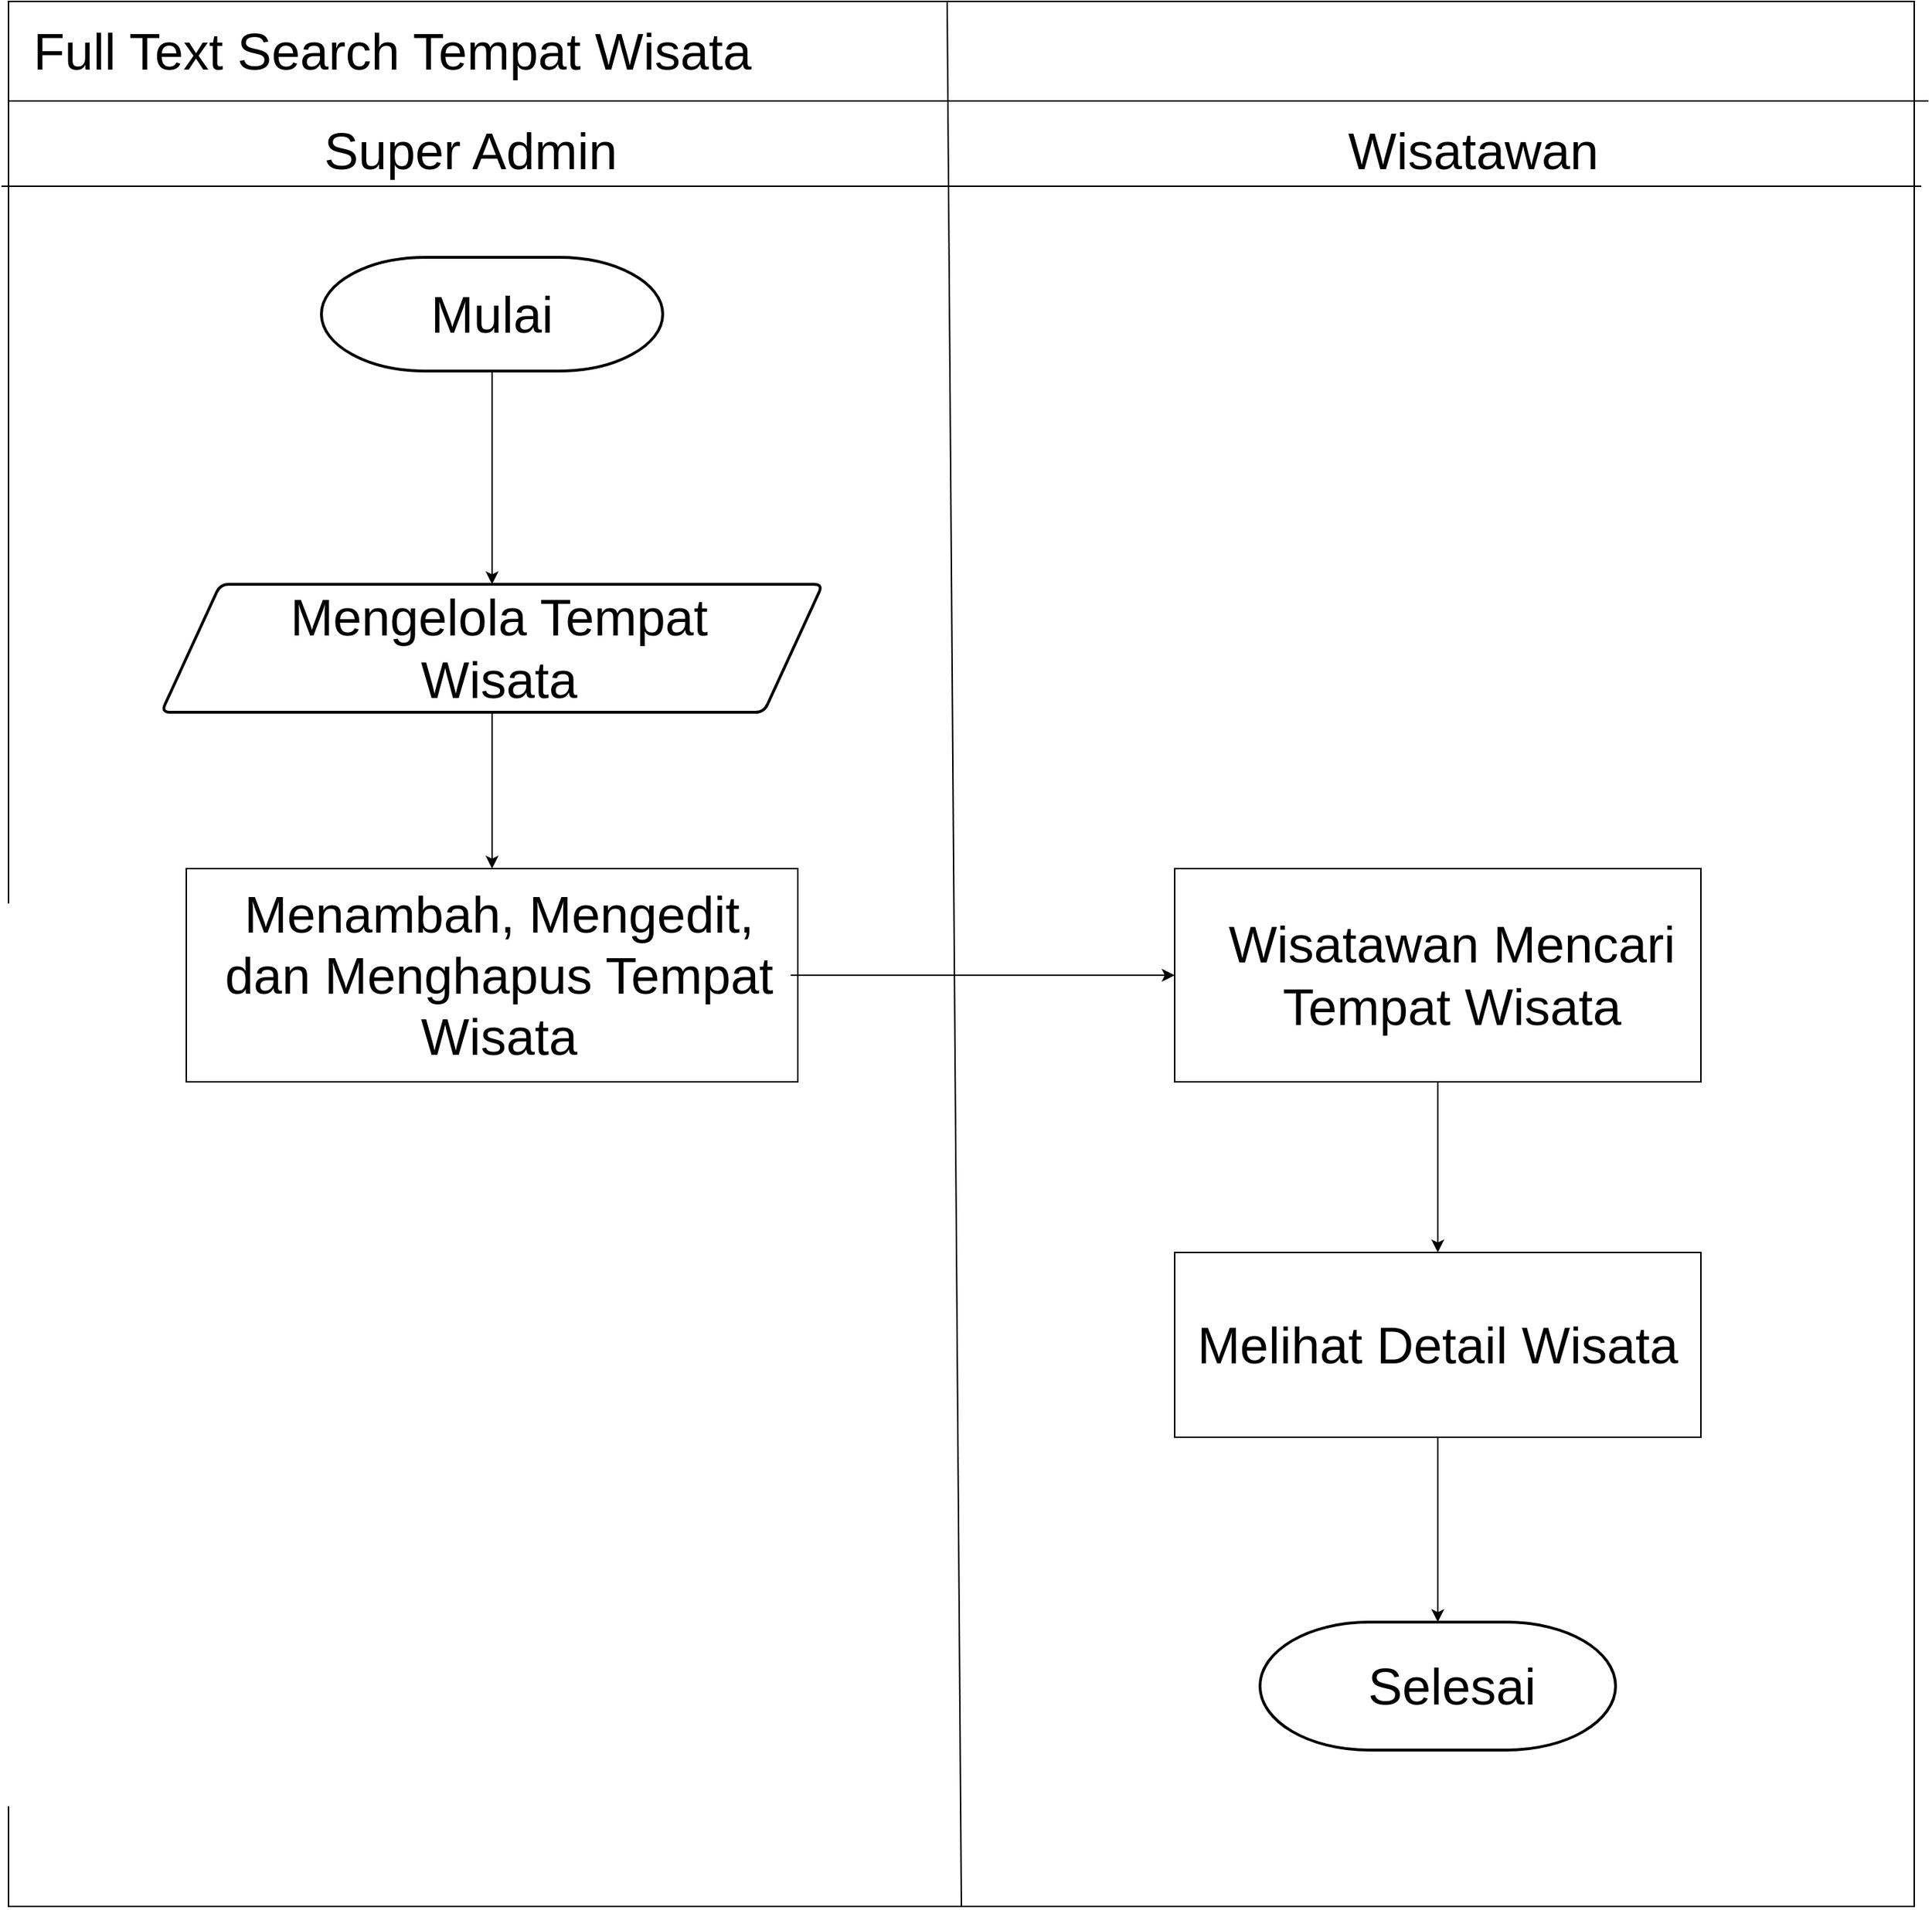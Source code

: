 <mxfile version="27.2.0" pages="7">
  <diagram name="Flowmap Diagram" id="mwyaXEYquuUbOgNk0wsL">
    <mxGraphModel dx="2127" dy="1606" grid="1" gridSize="10" guides="1" tooltips="1" connect="1" arrows="1" fold="1" page="1" pageScale="1" pageWidth="850" pageHeight="1100" math="0" shadow="0">
      <root>
        <mxCell id="0" />
        <mxCell id="1" parent="0" />
        <mxCell id="KlrCM_-dUN8y_4gdPbBI-7" value="" style="whiteSpace=wrap;html=1;aspect=fixed;" vertex="1" parent="1">
          <mxGeometry x="980" y="990" width="1340" height="1340" as="geometry" />
        </mxCell>
        <mxCell id="KlrCM_-dUN8y_4gdPbBI-8" value="" style="endArrow=none;html=1;rounded=0;exitX=0;exitY=0.112;exitDx=0;exitDy=0;exitPerimeter=0;" edge="1" parent="1">
          <mxGeometry width="50" height="50" relative="1" as="geometry">
            <mxPoint x="980" y="1060" as="sourcePoint" />
            <mxPoint x="2330" y="1060" as="targetPoint" />
            <Array as="points" />
          </mxGeometry>
        </mxCell>
        <mxCell id="KlrCM_-dUN8y_4gdPbBI-9" value="" style="endArrow=none;html=1;rounded=0;exitX=0;exitY=0.112;exitDx=0;exitDy=0;exitPerimeter=0;" edge="1" parent="1">
          <mxGeometry width="50" height="50" relative="1" as="geometry">
            <mxPoint x="975" y="1120" as="sourcePoint" />
            <mxPoint x="2325" y="1120" as="targetPoint" />
            <Array as="points" />
          </mxGeometry>
        </mxCell>
        <mxCell id="KlrCM_-dUN8y_4gdPbBI-10" value="" style="endArrow=none;html=1;rounded=0;entryX=0.5;entryY=0;entryDx=0;entryDy=0;exitX=0.5;exitY=1;exitDx=0;exitDy=0;" edge="1" parent="1" source="KlrCM_-dUN8y_4gdPbBI-7">
          <mxGeometry width="50" height="50" relative="1" as="geometry">
            <mxPoint x="2310" y="1650.29" as="sourcePoint" />
            <mxPoint x="1640" y="990" as="targetPoint" />
            <Array as="points" />
          </mxGeometry>
        </mxCell>
        <mxCell id="KlrCM_-dUN8y_4gdPbBI-13" value="&lt;font style=&quot;font-size: 36px;&quot;&gt;Super Admin&lt;/font&gt;" style="text;html=1;align=center;verticalAlign=middle;whiteSpace=wrap;rounded=0;" vertex="1" parent="1">
          <mxGeometry x="1190" y="1080" width="230" height="30" as="geometry" />
        </mxCell>
        <mxCell id="KlrCM_-dUN8y_4gdPbBI-14" value="&lt;font style=&quot;font-size: 36px;&quot;&gt;Wisatawan&lt;/font&gt;" style="text;html=1;align=center;verticalAlign=middle;whiteSpace=wrap;rounded=0;" vertex="1" parent="1">
          <mxGeometry x="1895" y="1080" width="230" height="30" as="geometry" />
        </mxCell>
        <mxCell id="KlrCM_-dUN8y_4gdPbBI-15" value="&lt;font style=&quot;font-size: 36px;&quot;&gt;Full Text Search Tempat Wisata&lt;/font&gt;" style="text;html=1;align=center;verticalAlign=middle;whiteSpace=wrap;rounded=0;" vertex="1" parent="1">
          <mxGeometry x="980" y="1010" width="540" height="30" as="geometry" />
        </mxCell>
        <mxCell id="KlrCM_-dUN8y_4gdPbBI-39" style="edgeStyle=orthogonalEdgeStyle;rounded=0;orthogonalLoop=1;jettySize=auto;html=1;entryX=0.5;entryY=0;entryDx=0;entryDy=0;" edge="1" parent="1" source="KlrCM_-dUN8y_4gdPbBI-16" target="KlrCM_-dUN8y_4gdPbBI-20">
          <mxGeometry relative="1" as="geometry" />
        </mxCell>
        <mxCell id="KlrCM_-dUN8y_4gdPbBI-16" value="" style="strokeWidth=2;html=1;shape=mxgraph.flowchart.terminator;whiteSpace=wrap;" vertex="1" parent="1">
          <mxGeometry x="1200" y="1170" width="240" height="80" as="geometry" />
        </mxCell>
        <mxCell id="KlrCM_-dUN8y_4gdPbBI-17" value="&lt;font style=&quot;font-size: 36px;&quot;&gt;Mulai&lt;/font&gt;" style="text;html=1;align=center;verticalAlign=middle;whiteSpace=wrap;rounded=0;" vertex="1" parent="1">
          <mxGeometry x="1290" y="1195" width="60" height="30" as="geometry" />
        </mxCell>
        <mxCell id="KlrCM_-dUN8y_4gdPbBI-31" style="edgeStyle=orthogonalEdgeStyle;rounded=0;orthogonalLoop=1;jettySize=auto;html=1;exitX=1;exitY=1;exitDx=0;exitDy=0;entryX=1;entryY=0.75;entryDx=0;entryDy=0;" edge="1" parent="1" source="KlrCM_-dUN8y_4gdPbBI-20" target="KlrCM_-dUN8y_4gdPbBI-22">
          <mxGeometry relative="1" as="geometry" />
        </mxCell>
        <mxCell id="KlrCM_-dUN8y_4gdPbBI-40" style="edgeStyle=orthogonalEdgeStyle;rounded=0;orthogonalLoop=1;jettySize=auto;html=1;entryX=0.5;entryY=0;entryDx=0;entryDy=0;" edge="1" parent="1" source="KlrCM_-dUN8y_4gdPbBI-20" target="KlrCM_-dUN8y_4gdPbBI-23">
          <mxGeometry relative="1" as="geometry" />
        </mxCell>
        <mxCell id="KlrCM_-dUN8y_4gdPbBI-20" value="" style="shape=parallelogram;html=1;strokeWidth=2;perimeter=parallelogramPerimeter;whiteSpace=wrap;rounded=1;arcSize=12;size=0.089;" vertex="1" parent="1">
          <mxGeometry x="1087.5" y="1400" width="465" height="90" as="geometry" />
        </mxCell>
        <mxCell id="KlrCM_-dUN8y_4gdPbBI-22" value="&lt;font style=&quot;font-size: 36px;&quot;&gt;Mengelola Tempat Wisata&lt;/font&gt;" style="text;html=1;align=center;verticalAlign=middle;whiteSpace=wrap;rounded=0;" vertex="1" parent="1">
          <mxGeometry x="1150" y="1430" width="350" height="30" as="geometry" />
        </mxCell>
        <mxCell id="KlrCM_-dUN8y_4gdPbBI-23" value="" style="rounded=0;whiteSpace=wrap;html=1;" vertex="1" parent="1">
          <mxGeometry x="1105" y="1600" width="430" height="150" as="geometry" />
        </mxCell>
        <mxCell id="KlrCM_-dUN8y_4gdPbBI-41" style="edgeStyle=orthogonalEdgeStyle;rounded=0;orthogonalLoop=1;jettySize=auto;html=1;entryX=0;entryY=0.5;entryDx=0;entryDy=0;" edge="1" parent="1" source="KlrCM_-dUN8y_4gdPbBI-24" target="KlrCM_-dUN8y_4gdPbBI-32">
          <mxGeometry relative="1" as="geometry" />
        </mxCell>
        <mxCell id="KlrCM_-dUN8y_4gdPbBI-24" value="&lt;font style=&quot;font-size: 36px;&quot;&gt;Menambah, Mengedit, dan Menghapus Tempat Wisata&lt;/font&gt;" style="text;html=1;align=center;verticalAlign=middle;whiteSpace=wrap;rounded=0;" vertex="1" parent="1">
          <mxGeometry x="1120" y="1660" width="410" height="30" as="geometry" />
        </mxCell>
        <mxCell id="KlrCM_-dUN8y_4gdPbBI-42" style="edgeStyle=orthogonalEdgeStyle;rounded=0;orthogonalLoop=1;jettySize=auto;html=1;entryX=0.5;entryY=0;entryDx=0;entryDy=0;" edge="1" parent="1" source="KlrCM_-dUN8y_4gdPbBI-32" target="KlrCM_-dUN8y_4gdPbBI-34">
          <mxGeometry relative="1" as="geometry" />
        </mxCell>
        <mxCell id="KlrCM_-dUN8y_4gdPbBI-32" value="" style="rounded=0;whiteSpace=wrap;html=1;" vertex="1" parent="1">
          <mxGeometry x="1800" y="1600" width="370" height="150" as="geometry" />
        </mxCell>
        <mxCell id="KlrCM_-dUN8y_4gdPbBI-33" value="&lt;font style=&quot;font-size: 36px;&quot;&gt;Wisatawan Mencari Tempat Wisata&lt;/font&gt;" style="text;html=1;align=center;verticalAlign=middle;whiteSpace=wrap;rounded=0;" vertex="1" parent="1">
          <mxGeometry x="1830" y="1660" width="330" height="30" as="geometry" />
        </mxCell>
        <mxCell id="KlrCM_-dUN8y_4gdPbBI-34" value="" style="rounded=0;whiteSpace=wrap;html=1;" vertex="1" parent="1">
          <mxGeometry x="1800" y="1870" width="370" height="130" as="geometry" />
        </mxCell>
        <mxCell id="KlrCM_-dUN8y_4gdPbBI-35" value="&lt;font style=&quot;font-size: 36px;&quot;&gt;Melihat Detail Wisata&lt;/font&gt;" style="text;html=1;align=center;verticalAlign=middle;whiteSpace=wrap;rounded=0;" vertex="1" parent="1">
          <mxGeometry x="1810" y="1920" width="350" height="30" as="geometry" />
        </mxCell>
        <mxCell id="KlrCM_-dUN8y_4gdPbBI-36" value="" style="strokeWidth=2;html=1;shape=mxgraph.flowchart.terminator;whiteSpace=wrap;" vertex="1" parent="1">
          <mxGeometry x="1860" y="2130" width="250" height="90" as="geometry" />
        </mxCell>
        <mxCell id="KlrCM_-dUN8y_4gdPbBI-37" value="&lt;font style=&quot;font-size: 36px;&quot;&gt;Selesai&lt;/font&gt;" style="text;html=1;align=center;verticalAlign=middle;whiteSpace=wrap;rounded=0;" vertex="1" parent="1">
          <mxGeometry x="1965" y="2160" width="60" height="30" as="geometry" />
        </mxCell>
        <mxCell id="KlrCM_-dUN8y_4gdPbBI-44" style="edgeStyle=orthogonalEdgeStyle;rounded=0;orthogonalLoop=1;jettySize=auto;html=1;entryX=0.5;entryY=0;entryDx=0;entryDy=0;entryPerimeter=0;" edge="1" parent="1" source="KlrCM_-dUN8y_4gdPbBI-34" target="KlrCM_-dUN8y_4gdPbBI-36">
          <mxGeometry relative="1" as="geometry" />
        </mxCell>
      </root>
    </mxGraphModel>
  </diagram>
  <diagram id="0EAN0d9lwqEd9somsC2X" name="Use Case">
    <mxGraphModel dx="496" dy="2775" grid="1" gridSize="10" guides="1" tooltips="1" connect="1" arrows="1" fold="1" page="1" pageScale="1" pageWidth="827" pageHeight="1169" math="0" shadow="0">
      <root>
        <mxCell id="0" />
        <mxCell id="1" parent="0" />
        <mxCell id="VRBVFvwHJjbUJQA9w3NA-1" value="" style="rounded=0;whiteSpace=wrap;html=1;" parent="1" vertex="1">
          <mxGeometry x="2954" y="-810" width="1535" height="1350" as="geometry" />
        </mxCell>
        <mxCell id="VRBVFvwHJjbUJQA9w3NA-2" value="" style="rounded=1;whiteSpace=wrap;html=1;fillColor=#dae8fc;strokeColor=#6c8ebf;movable=1;resizable=1;rotatable=1;deletable=1;editable=1;locked=0;connectable=1;" parent="1" vertex="1">
          <mxGeometry x="3164" y="-668.744" width="1140" height="1067.485" as="geometry" />
        </mxCell>
        <mxCell id="VRBVFvwHJjbUJQA9w3NA-3" style="rounded=0;orthogonalLoop=1;jettySize=auto;html=1;entryX=0;entryY=0.5;entryDx=0;entryDy=0;" parent="1" source="VRBVFvwHJjbUJQA9w3NA-5" target="VRBVFvwHJjbUJQA9w3NA-28" edge="1">
          <mxGeometry relative="1" as="geometry" />
        </mxCell>
        <mxCell id="VRBVFvwHJjbUJQA9w3NA-4" style="rounded=0;orthogonalLoop=1;jettySize=auto;html=1;entryX=0;entryY=0.5;entryDx=0;entryDy=0;" parent="1" source="VRBVFvwHJjbUJQA9w3NA-5" target="VRBVFvwHJjbUJQA9w3NA-13" edge="1">
          <mxGeometry relative="1" as="geometry" />
        </mxCell>
        <mxCell id="VRBVFvwHJjbUJQA9w3NA-5" value="&lt;font style=&quot;font-size: 29px;&quot;&gt;Super Admin&lt;/font&gt;" style="shape=umlActor;verticalLabelPosition=bottom;verticalAlign=top;html=1;outlineConnect=0;fontStyle=1" parent="1" vertex="1">
          <mxGeometry x="2989" y="-569.816" width="140" height="177.914" as="geometry" />
        </mxCell>
        <mxCell id="VRBVFvwHJjbUJQA9w3NA-6" style="rounded=0;orthogonalLoop=1;jettySize=auto;html=1;" parent="1" source="VRBVFvwHJjbUJQA9w3NA-8" target="VRBVFvwHJjbUJQA9w3NA-13" edge="1">
          <mxGeometry relative="1" as="geometry" />
        </mxCell>
        <mxCell id="VRBVFvwHJjbUJQA9w3NA-7" style="rounded=0;orthogonalLoop=1;jettySize=auto;html=1;entryX=0;entryY=0.5;entryDx=0;entryDy=0;" parent="1" source="VRBVFvwHJjbUJQA9w3NA-8" target="VRBVFvwHJjbUJQA9w3NA-17" edge="1">
          <mxGeometry relative="1" as="geometry" />
        </mxCell>
        <mxCell id="VRBVFvwHJjbUJQA9w3NA-8" value="&lt;font style=&quot;font-size: 29px;&quot;&gt;Admin&lt;/font&gt;" style="shape=umlActor;verticalLabelPosition=bottom;verticalAlign=top;html=1;outlineConnect=0;fontStyle=1" parent="1" vertex="1">
          <mxGeometry x="2984" y="43.988" width="140" height="177.914" as="geometry" />
        </mxCell>
        <mxCell id="VRBVFvwHJjbUJQA9w3NA-9" style="rounded=0;orthogonalLoop=1;jettySize=auto;html=1;entryX=1;entryY=0.5;entryDx=0;entryDy=0;" parent="1" source="VRBVFvwHJjbUJQA9w3NA-11" target="VRBVFvwHJjbUJQA9w3NA-20" edge="1">
          <mxGeometry relative="1" as="geometry" />
        </mxCell>
        <mxCell id="VRBVFvwHJjbUJQA9w3NA-10" style="rounded=0;orthogonalLoop=1;jettySize=auto;html=1;entryX=1;entryY=0.5;entryDx=0;entryDy=0;" parent="1" source="VRBVFvwHJjbUJQA9w3NA-11" target="VRBVFvwHJjbUJQA9w3NA-24" edge="1">
          <mxGeometry relative="1" as="geometry" />
        </mxCell>
        <mxCell id="VRBVFvwHJjbUJQA9w3NA-11" value="&lt;font style=&quot;font-size: 29px;&quot;&gt;Wisatawan&lt;/font&gt;" style="shape=umlActor;verticalLabelPosition=bottom;verticalAlign=top;html=1;outlineConnect=0;fontStyle=1" parent="1" vertex="1">
          <mxGeometry x="4329" y="-258.466" width="140" height="177.914" as="geometry" />
        </mxCell>
        <mxCell id="VRBVFvwHJjbUJQA9w3NA-12" value="&lt;font style=&quot;font-size: 42px;&quot;&gt;Fulltext Search Tempat Wisata&lt;/font&gt;" style="text;html=1;align=center;verticalAlign=middle;whiteSpace=wrap;rounded=0;" parent="1" vertex="1">
          <mxGeometry x="3497.87" y="-756.626" width="406.25" height="26.687" as="geometry" />
        </mxCell>
        <mxCell id="VRBVFvwHJjbUJQA9w3NA-13" value="&lt;font style=&quot;font-size: 40px;&quot;&gt;Login&lt;/font&gt;" style="ellipse;whiteSpace=wrap;html=1;" parent="1" vertex="1">
          <mxGeometry x="3596.32" y="-632.086" width="250.36" height="88.957" as="geometry" />
        </mxCell>
        <mxCell id="VRBVFvwHJjbUJQA9w3NA-14" style="rounded=0;orthogonalLoop=1;jettySize=auto;html=1;entryX=0.5;entryY=0;entryDx=0;entryDy=0;dashed=1;" parent="1" source="VRBVFvwHJjbUJQA9w3NA-17" target="VRBVFvwHJjbUJQA9w3NA-32" edge="1">
          <mxGeometry relative="1" as="geometry" />
        </mxCell>
        <mxCell id="VRBVFvwHJjbUJQA9w3NA-15" style="rounded=0;orthogonalLoop=1;jettySize=auto;html=1;entryX=0.5;entryY=0;entryDx=0;entryDy=0;dashed=1;" parent="1" source="VRBVFvwHJjbUJQA9w3NA-17" target="VRBVFvwHJjbUJQA9w3NA-33" edge="1">
          <mxGeometry relative="1" as="geometry" />
        </mxCell>
        <mxCell id="VRBVFvwHJjbUJQA9w3NA-16" style="rounded=0;orthogonalLoop=1;jettySize=auto;html=1;entryX=0.5;entryY=0;entryDx=0;entryDy=0;dashed=1;" parent="1" source="VRBVFvwHJjbUJQA9w3NA-17" target="VRBVFvwHJjbUJQA9w3NA-34" edge="1">
          <mxGeometry relative="1" as="geometry" />
        </mxCell>
        <mxCell id="VRBVFvwHJjbUJQA9w3NA-17" value="&lt;font style=&quot;font-size: 31px;&quot;&gt;Mengelola Tempat Wisata&lt;/font&gt;" style="ellipse;whiteSpace=wrap;html=1;" parent="1" vertex="1">
          <mxGeometry x="3366" y="-44.967" width="290" height="88.957" as="geometry" />
        </mxCell>
        <mxCell id="VRBVFvwHJjbUJQA9w3NA-18" value="&lt;font style=&quot;font-size: 21px;&quot;&gt;&lt;b&gt;Include&lt;/b&gt;&lt;/font&gt;" style="text;html=1;align=center;verticalAlign=middle;whiteSpace=wrap;rounded=0;" parent="1" vertex="1">
          <mxGeometry x="3306" y="69.998" width="60" height="26.687" as="geometry" />
        </mxCell>
        <mxCell id="VRBVFvwHJjbUJQA9w3NA-19" value="&lt;font style=&quot;font-size: 21px;&quot;&gt;&lt;b&gt;Include&lt;/b&gt;&lt;/font&gt;" style="text;html=1;align=center;verticalAlign=middle;whiteSpace=wrap;rounded=0;" parent="1" vertex="1">
          <mxGeometry x="3434" y="79.996" width="60" height="26.687" as="geometry" />
        </mxCell>
        <mxCell id="VRBVFvwHJjbUJQA9w3NA-20" value="&lt;font style=&quot;font-size: 31px;&quot;&gt;Mencari Tempat Wisata dengan Full-Text Search&lt;/font&gt;" style="ellipse;whiteSpace=wrap;html=1;" parent="1" vertex="1">
          <mxGeometry x="3774" y="-370" width="400" height="88.96" as="geometry" />
        </mxCell>
        <mxCell id="VRBVFvwHJjbUJQA9w3NA-21" value="&lt;font style=&quot;font-size: 21px;&quot;&gt;&lt;b&gt;Include&lt;/b&gt;&lt;/font&gt;" style="text;html=1;align=center;verticalAlign=middle;whiteSpace=wrap;rounded=0;" parent="1" vertex="1">
          <mxGeometry x="3211" y="-427.485" width="60" height="26.687" as="geometry" />
        </mxCell>
        <mxCell id="VRBVFvwHJjbUJQA9w3NA-22" value="&lt;font style=&quot;font-size: 21px;&quot;&gt;&lt;b&gt;Include&lt;/b&gt;&lt;/font&gt;" style="text;html=1;align=center;verticalAlign=middle;whiteSpace=wrap;rounded=0;" parent="1" vertex="1">
          <mxGeometry x="3334" y="-409.693" width="60" height="26.687" as="geometry" />
        </mxCell>
        <mxCell id="VRBVFvwHJjbUJQA9w3NA-23" value="&lt;font style=&quot;font-size: 21px;&quot;&gt;&lt;b&gt;Include&lt;/b&gt;&lt;/font&gt;" style="text;html=1;align=center;verticalAlign=middle;whiteSpace=wrap;rounded=0;" parent="1" vertex="1">
          <mxGeometry x="3481" y="-436.379" width="60" height="26.687" as="geometry" />
        </mxCell>
        <mxCell id="VRBVFvwHJjbUJQA9w3NA-24" value="&lt;font style=&quot;font-size: 31px;&quot;&gt;Melihat Detail Destinasi Wisata&lt;/font&gt;" style="ellipse;whiteSpace=wrap;html=1;" parent="1" vertex="1">
          <mxGeometry x="3764" y="-80.554" width="410" height="88.957" as="geometry" />
        </mxCell>
        <mxCell id="VRBVFvwHJjbUJQA9w3NA-25" style="rounded=0;orthogonalLoop=1;jettySize=auto;html=1;entryX=0.5;entryY=0;entryDx=0;entryDy=0;dashed=1;" parent="1" source="VRBVFvwHJjbUJQA9w3NA-28" target="VRBVFvwHJjbUJQA9w3NA-30" edge="1">
          <mxGeometry relative="1" as="geometry" />
        </mxCell>
        <mxCell id="VRBVFvwHJjbUJQA9w3NA-26" style="rounded=0;orthogonalLoop=1;jettySize=auto;html=1;entryX=0.5;entryY=0;entryDx=0;entryDy=0;dashed=1;" parent="1" source="VRBVFvwHJjbUJQA9w3NA-28" target="VRBVFvwHJjbUJQA9w3NA-29" edge="1">
          <mxGeometry relative="1" as="geometry" />
        </mxCell>
        <mxCell id="VRBVFvwHJjbUJQA9w3NA-27" style="rounded=0;orthogonalLoop=1;jettySize=auto;html=1;dashed=1;" parent="1" source="VRBVFvwHJjbUJQA9w3NA-28" target="VRBVFvwHJjbUJQA9w3NA-31" edge="1">
          <mxGeometry relative="1" as="geometry" />
        </mxCell>
        <mxCell id="VRBVFvwHJjbUJQA9w3NA-28" value="&lt;font style=&quot;font-size: 31px;&quot;&gt;Mengelola Data Admin&lt;/font&gt;" style="ellipse;whiteSpace=wrap;html=1;" parent="1" vertex="1">
          <mxGeometry x="3254" y="-525.337" width="290" height="88.957" as="geometry" />
        </mxCell>
        <mxCell id="VRBVFvwHJjbUJQA9w3NA-29" value="&lt;font style=&quot;font-size: 28px;&quot;&gt;Mengubah Data Admin&lt;/font&gt;" style="ellipse;whiteSpace=wrap;html=1;aspect=fixed;" parent="1" vertex="1">
          <mxGeometry x="3184" y="-359.998" width="133.436" height="133.436" as="geometry" />
        </mxCell>
        <mxCell id="VRBVFvwHJjbUJQA9w3NA-30" value="&lt;font style=&quot;font-size: 28px;&quot;&gt;Menghapus Data Admin&lt;/font&gt;" style="ellipse;whiteSpace=wrap;html=1;aspect=fixed;fontStyle=0" parent="1" vertex="1">
          <mxGeometry x="3344" y="-359.998" width="133.436" height="133.436" as="geometry" />
        </mxCell>
        <mxCell id="VRBVFvwHJjbUJQA9w3NA-31" value="&lt;font style=&quot;font-size: 28px;&quot;&gt;Menambah Data Admin&lt;/font&gt;" style="ellipse;whiteSpace=wrap;html=1;aspect=fixed;fontStyle=0" parent="1" vertex="1">
          <mxGeometry x="3522.56" y="-359.998" width="133.436" height="133.436" as="geometry" />
        </mxCell>
        <mxCell id="VRBVFvwHJjbUJQA9w3NA-32" value="&lt;font style=&quot;font-size: 28px;&quot;&gt;Mengubah Tempat Wisata&lt;/font&gt;" style="ellipse;whiteSpace=wrap;html=1;aspect=fixed;" parent="1" vertex="1">
          <mxGeometry x="3244" y="130.002" width="133.436" height="133.436" as="geometry" />
        </mxCell>
        <mxCell id="VRBVFvwHJjbUJQA9w3NA-33" value="&lt;font style=&quot;font-size: 28px;&quot;&gt;Menghapus Tempat Wisata&lt;/font&gt;" style="ellipse;whiteSpace=wrap;html=1;aspect=fixed;fontStyle=0" parent="1" vertex="1">
          <mxGeometry x="3434" y="137.392" width="133.436" height="133.436" as="geometry" />
        </mxCell>
        <mxCell id="VRBVFvwHJjbUJQA9w3NA-34" value="&lt;font style=&quot;font-size: 28px;&quot;&gt;Menambah Tempat Wisata&lt;/font&gt;" style="ellipse;whiteSpace=wrap;html=1;aspect=fixed;fontStyle=0" parent="1" vertex="1">
          <mxGeometry x="3634.28" y="110.702" width="133.436" height="133.436" as="geometry" />
        </mxCell>
        <mxCell id="VRBVFvwHJjbUJQA9w3NA-35" value="&lt;font style=&quot;font-size: 21px;&quot;&gt;&lt;b&gt;Include&lt;/b&gt;&lt;/font&gt;" style="text;html=1;align=center;verticalAlign=middle;whiteSpace=wrap;rounded=0;" parent="1" vertex="1">
          <mxGeometry x="3596" y="84.016" width="60" height="26.687" as="geometry" />
        </mxCell>
      </root>
    </mxGraphModel>
  </diagram>
  <diagram id="F8pK6W1TTJjtrMikFe0K" name="erd">
    <mxGraphModel dx="3303" dy="4165" grid="1" gridSize="10" guides="1" tooltips="1" connect="1" arrows="1" fold="1" page="1" pageScale="1" pageWidth="850" pageHeight="1100" math="0" shadow="0">
      <root>
        <mxCell id="0" />
        <mxCell id="1" parent="0" />
        <mxCell id="pIxwQyYfcKhYZbTwnt9l-132" value="" style="rounded=0;whiteSpace=wrap;html=1;" parent="1" vertex="1">
          <mxGeometry x="-1275" y="-3030" width="830" height="560" as="geometry" />
        </mxCell>
        <mxCell id="pIxwQyYfcKhYZbTwnt9l-110" value="Super Admin" style="swimlane;fontStyle=1;align=center;verticalAlign=top;childLayout=stackLayout;horizontal=1;startSize=26;horizontalStack=0;resizeParent=1;resizeParentMax=0;resizeLast=0;collapsible=1;marginBottom=0;whiteSpace=wrap;html=1;" parent="1" vertex="1">
          <mxGeometry x="-1185" y="-2930.004" width="160" height="149.913" as="geometry" />
        </mxCell>
        <mxCell id="pIxwQyYfcKhYZbTwnt9l-111" value="&lt;span style=&quot;background-color: initial;&quot;&gt;- id: int&lt;/span&gt;&lt;br&gt;&lt;span style=&quot;background-color: initial;&quot;&gt;- nama: string&lt;/span&gt;&lt;br&gt;&lt;span style=&quot;background-color: initial;&quot;&gt;- email: string&lt;/span&gt;&lt;br&gt;&lt;span style=&quot;background-color: initial;&quot;&gt;- password: string&lt;/span&gt;" style="text;strokeColor=none;fillColor=none;align=left;verticalAlign=top;spacingLeft=4;spacingRight=4;overflow=hidden;rotatable=0;points=[[0,0.5],[1,0.5]];portConstraint=eastwest;whiteSpace=wrap;html=1;" parent="pIxwQyYfcKhYZbTwnt9l-110" vertex="1">
          <mxGeometry y="26" width="160" height="74" as="geometry" />
        </mxCell>
        <mxCell id="pIxwQyYfcKhYZbTwnt9l-112" value="" style="line;strokeWidth=1;fillColor=none;align=left;verticalAlign=middle;spacingTop=-1;spacingLeft=3;spacingRight=3;rotatable=0;labelPosition=right;points=[];portConstraint=eastwest;strokeColor=inherit;" parent="pIxwQyYfcKhYZbTwnt9l-110" vertex="1">
          <mxGeometry y="100" width="160" height="5.704" as="geometry" />
        </mxCell>
        <mxCell id="pIxwQyYfcKhYZbTwnt9l-113" value="&lt;span style=&quot;background-color: initial;&quot;&gt;+ login()&lt;/span&gt;&lt;br&gt;&lt;span style=&quot;background-color: initial;&quot;&gt;+ kelolaDestinasiWisata()&lt;/span&gt;" style="text;strokeColor=none;fillColor=none;align=left;verticalAlign=top;spacingLeft=4;spacingRight=4;overflow=hidden;rotatable=0;points=[[0,0.5],[1,0.5]];portConstraint=eastwest;whiteSpace=wrap;html=1;" parent="pIxwQyYfcKhYZbTwnt9l-110" vertex="1">
          <mxGeometry y="105.704" width="160" height="44.209" as="geometry" />
        </mxCell>
        <mxCell id="pIxwQyYfcKhYZbTwnt9l-118" value="Wisatawan" style="swimlane;fontStyle=1;align=center;verticalAlign=top;childLayout=stackLayout;horizontal=1;startSize=26;horizontalStack=0;resizeParent=1;resizeParentMax=0;resizeLast=0;collapsible=1;marginBottom=0;whiteSpace=wrap;html=1;" parent="1" vertex="1">
          <mxGeometry x="-715" y="-2915.822" width="190" height="83.043" as="geometry" />
        </mxCell>
        <mxCell id="pIxwQyYfcKhYZbTwnt9l-120" value="" style="line;strokeWidth=1;fillColor=none;align=left;verticalAlign=middle;spacingTop=-1;spacingLeft=3;spacingRight=3;rotatable=0;labelPosition=right;points=[];portConstraint=eastwest;strokeColor=inherit;" parent="pIxwQyYfcKhYZbTwnt9l-118" vertex="1">
          <mxGeometry y="26" width="190" height="5.704" as="geometry" />
        </mxCell>
        <mxCell id="pIxwQyYfcKhYZbTwnt9l-121" value="+ cariWisata(keyword: string)&lt;div&gt;+ lihatDestinasi()&lt;/div&gt;&lt;div&gt;+ tambahReview()&lt;/div&gt;" style="text;strokeColor=none;fillColor=none;align=left;verticalAlign=top;spacingLeft=4;spacingRight=4;overflow=hidden;rotatable=0;points=[[0,0.5],[1,0.5]];portConstraint=eastwest;whiteSpace=wrap;html=1;" parent="pIxwQyYfcKhYZbTwnt9l-118" vertex="1">
          <mxGeometry y="31.704" width="190" height="51.339" as="geometry" />
        </mxCell>
        <mxCell id="pIxwQyYfcKhYZbTwnt9l-122" value="DestinasiWisata" style="swimlane;fontStyle=1;align=center;verticalAlign=top;childLayout=stackLayout;horizontal=1;startSize=26;horizontalStack=0;resizeParent=1;resizeParentMax=0;resizeLast=0;collapsible=1;marginBottom=0;whiteSpace=wrap;html=1;" parent="1" vertex="1">
          <mxGeometry x="-795" y="-2710.001" width="160" height="167.043" as="geometry" />
        </mxCell>
        <mxCell id="pIxwQyYfcKhYZbTwnt9l-123" value="- id: int&lt;div&gt;- nama: string&lt;/div&gt;&lt;div&gt;- lokasi: string&lt;/div&gt;&lt;div&gt;- deskripsi: string&lt;/div&gt;&lt;div&gt;- kategori: string&lt;/div&gt;" style="text;strokeColor=none;fillColor=none;align=left;verticalAlign=top;spacingLeft=4;spacingRight=4;overflow=hidden;rotatable=0;points=[[0,0.5],[1,0.5]];portConstraint=eastwest;whiteSpace=wrap;html=1;" parent="pIxwQyYfcKhYZbTwnt9l-122" vertex="1">
          <mxGeometry y="26" width="160" height="84" as="geometry" />
        </mxCell>
        <mxCell id="pIxwQyYfcKhYZbTwnt9l-124" value="" style="line;strokeWidth=1;fillColor=none;align=left;verticalAlign=middle;spacingTop=-1;spacingLeft=3;spacingRight=3;rotatable=0;labelPosition=right;points=[];portConstraint=eastwest;strokeColor=inherit;" parent="pIxwQyYfcKhYZbTwnt9l-122" vertex="1">
          <mxGeometry y="110" width="160" height="5.704" as="geometry" />
        </mxCell>
        <mxCell id="pIxwQyYfcKhYZbTwnt9l-125" value="&lt;span style=&quot;background-color: initial;&quot;&gt;+ tambahDestinasi()&lt;/span&gt;&lt;br&gt;&lt;span style=&quot;background-color: initial;&quot;&gt;+ updateDestinasi()&lt;/span&gt;&lt;br&gt;&lt;span style=&quot;background-color: initial;&quot;&gt;+ hapusDestinasi()&lt;/span&gt;" style="text;strokeColor=none;fillColor=none;align=left;verticalAlign=top;spacingLeft=4;spacingRight=4;overflow=hidden;rotatable=0;points=[[0,0.5],[1,0.5]];portConstraint=eastwest;whiteSpace=wrap;html=1;" parent="pIxwQyYfcKhYZbTwnt9l-122" vertex="1">
          <mxGeometry y="115.704" width="160" height="51.339" as="geometry" />
        </mxCell>
        <mxCell id="pIxwQyYfcKhYZbTwnt9l-129" style="edgeStyle=orthogonalEdgeStyle;rounded=0;orthogonalLoop=1;jettySize=auto;html=1;entryX=0.518;entryY=0.998;entryDx=0;entryDy=0;entryPerimeter=0;" parent="1" source="pIxwQyYfcKhYZbTwnt9l-123" target="pIxwQyYfcKhYZbTwnt9l-121" edge="1">
          <mxGeometry relative="1" as="geometry">
            <Array as="points">
              <mxPoint x="-575" y="-2642" />
              <mxPoint x="-575" y="-2739" />
              <mxPoint x="-617" y="-2739" />
            </Array>
          </mxGeometry>
        </mxCell>
        <mxCell id="pIxwQyYfcKhYZbTwnt9l-130" value="M" style="edgeLabel;html=1;align=center;verticalAlign=middle;resizable=0;points=[];" parent="pIxwQyYfcKhYZbTwnt9l-129" vertex="1" connectable="0">
          <mxGeometry x="-0.793" y="-2" relative="1" as="geometry">
            <mxPoint as="offset" />
          </mxGeometry>
        </mxCell>
        <mxCell id="pIxwQyYfcKhYZbTwnt9l-131" value="N" style="edgeLabel;html=1;align=center;verticalAlign=middle;resizable=0;points=[];" parent="pIxwQyYfcKhYZbTwnt9l-129" vertex="1" connectable="0">
          <mxGeometry x="0.778" y="-1" relative="1" as="geometry">
            <mxPoint as="offset" />
          </mxGeometry>
        </mxCell>
        <mxCell id="pIxwQyYfcKhYZbTwnt9l-133" value="&lt;font style=&quot;font-size: 40px;&quot;&gt;&lt;b&gt;Class Diagram&lt;/b&gt;&lt;/font&gt;" style="text;html=1;align=center;verticalAlign=middle;whiteSpace=wrap;rounded=0;" parent="1" vertex="1">
          <mxGeometry x="-1015" y="-3000" width="310" height="30" as="geometry" />
        </mxCell>
        <mxCell id="M5Kizw-kOG2HHGpPeHdc-1" style="edgeStyle=orthogonalEdgeStyle;rounded=0;orthogonalLoop=1;jettySize=auto;html=1;entryX=0;entryY=0.5;entryDx=0;entryDy=0;" edge="1" parent="1" source="pIxwQyYfcKhYZbTwnt9l-111" target="pIxwQyYfcKhYZbTwnt9l-123">
          <mxGeometry relative="1" as="geometry" />
        </mxCell>
        <mxCell id="M5Kizw-kOG2HHGpPeHdc-2" value="1" style="edgeLabel;html=1;align=center;verticalAlign=middle;resizable=0;points=[];" vertex="1" connectable="0" parent="M5Kizw-kOG2HHGpPeHdc-1">
          <mxGeometry x="-0.677" y="-1" relative="1" as="geometry">
            <mxPoint as="offset" />
          </mxGeometry>
        </mxCell>
        <mxCell id="M5Kizw-kOG2HHGpPeHdc-3" value="M" style="edgeLabel;html=1;align=center;verticalAlign=middle;resizable=0;points=[];" vertex="1" connectable="0" parent="M5Kizw-kOG2HHGpPeHdc-1">
          <mxGeometry x="0.758" y="-1" relative="1" as="geometry">
            <mxPoint as="offset" />
          </mxGeometry>
        </mxCell>
      </root>
    </mxGraphModel>
  </diagram>
  <diagram id="_uODGemDPQRE_Cq_3va6" name="Activity dan Sequence Login Logout">
    <mxGraphModel dx="4300" dy="1873" grid="1" gridSize="10" guides="1" tooltips="1" connect="1" arrows="1" fold="1" page="1" pageScale="1" pageWidth="827" pageHeight="1169" background="#ffffff" math="0" shadow="0">
      <root>
        <mxCell id="0" />
        <mxCell id="1" parent="0" />
        <mxCell id="-sFLMSSclQf5qdNU5l9J-1" value="" style="group" parent="1" vertex="1" connectable="0">
          <mxGeometry x="180" y="280" width="1640" height="1440" as="geometry" />
        </mxCell>
        <mxCell id="-sFLMSSclQf5qdNU5l9J-2" value="" style="rounded=0;whiteSpace=wrap;html=1;" parent="-sFLMSSclQf5qdNU5l9J-1" vertex="1">
          <mxGeometry width="1640" height="1440" as="geometry" />
        </mxCell>
        <mxCell id="-sFLMSSclQf5qdNU5l9J-3" value="" style="endArrow=none;html=1;rounded=0;entryX=0;entryY=0.25;entryDx=0;entryDy=0;exitX=0.999;exitY=0.05;exitDx=0;exitDy=0;exitPerimeter=0;" parent="-sFLMSSclQf5qdNU5l9J-1" source="-sFLMSSclQf5qdNU5l9J-2" edge="1">
          <mxGeometry width="50" height="50" relative="1" as="geometry">
            <mxPoint x="1272.051" y="70" as="sourcePoint" />
            <mxPoint y="70" as="targetPoint" />
          </mxGeometry>
        </mxCell>
        <mxCell id="-sFLMSSclQf5qdNU5l9J-4" value="&lt;font style=&quot;font-size: 35px;&quot;&gt;Login dan Logout&lt;/font&gt;" style="text;html=1;align=center;verticalAlign=middle;whiteSpace=wrap;rounded=0;" parent="-sFLMSSclQf5qdNU5l9J-1" vertex="1">
          <mxGeometry x="657.051" y="20" width="378.462" height="30" as="geometry" />
        </mxCell>
        <mxCell id="-sFLMSSclQf5qdNU5l9J-5" value="" style="endArrow=none;html=1;rounded=0;entryX=0;entryY=0.25;entryDx=0;entryDy=0;exitX=1;exitY=0.111;exitDx=0;exitDy=0;exitPerimeter=0;" parent="-sFLMSSclQf5qdNU5l9J-1" source="-sFLMSSclQf5qdNU5l9J-2" edge="1">
          <mxGeometry width="50" height="50" relative="1" as="geometry">
            <mxPoint x="1272.051" y="160" as="sourcePoint" />
            <mxPoint y="160" as="targetPoint" />
          </mxGeometry>
        </mxCell>
        <mxCell id="-sFLMSSclQf5qdNU5l9J-6" value="" style="endArrow=none;html=1;rounded=0;" parent="-sFLMSSclQf5qdNU5l9J-1" edge="1">
          <mxGeometry width="50" height="50" relative="1" as="geometry">
            <mxPoint x="525.641" y="80" as="sourcePoint" />
            <mxPoint x="525.641" y="1440" as="targetPoint" />
          </mxGeometry>
        </mxCell>
        <mxCell id="-sFLMSSclQf5qdNU5l9J-7" value="&lt;font style=&quot;font-size: 35px;&quot;&gt;Super Admin&amp;nbsp;&lt;/font&gt;" style="text;html=1;align=center;verticalAlign=middle;whiteSpace=wrap;rounded=0;" parent="-sFLMSSclQf5qdNU5l9J-1" vertex="1">
          <mxGeometry x="60.974" y="100" width="441.538" height="30" as="geometry" />
        </mxCell>
        <mxCell id="-sFLMSSclQf5qdNU5l9J-8" value="&lt;font style=&quot;font-size: 35px;&quot;&gt;Sistem Full Text Search&lt;/font&gt;" style="text;html=1;align=center;verticalAlign=middle;whiteSpace=wrap;rounded=0;" parent="-sFLMSSclQf5qdNU5l9J-1" vertex="1">
          <mxGeometry x="853.641" y="100" width="467.821" height="30" as="geometry" />
        </mxCell>
        <mxCell id="-sFLMSSclQf5qdNU5l9J-9" style="edgeStyle=orthogonalEdgeStyle;rounded=0;orthogonalLoop=1;jettySize=auto;html=1;entryX=0.5;entryY=0;entryDx=0;entryDy=0;endArrow=classic;endFill=1;" parent="-sFLMSSclQf5qdNU5l9J-1" source="-sFLMSSclQf5qdNU5l9J-10" target="-sFLMSSclQf5qdNU5l9J-12" edge="1">
          <mxGeometry relative="1" as="geometry" />
        </mxCell>
        <mxCell id="-sFLMSSclQf5qdNU5l9J-10" value="" style="ellipse;whiteSpace=wrap;html=1;aspect=fixed;fillColor=#5d5b5b;" parent="-sFLMSSclQf5qdNU5l9J-1" vertex="1">
          <mxGeometry x="222.819" y="205" width="80" height="80" as="geometry" />
        </mxCell>
        <mxCell id="-sFLMSSclQf5qdNU5l9J-11" style="edgeStyle=orthogonalEdgeStyle;rounded=0;orthogonalLoop=1;jettySize=auto;html=1;entryX=0.5;entryY=0;entryDx=0;entryDy=0;" parent="-sFLMSSclQf5qdNU5l9J-1" source="-sFLMSSclQf5qdNU5l9J-12" target="-sFLMSSclQf5qdNU5l9J-21" edge="1">
          <mxGeometry relative="1" as="geometry" />
        </mxCell>
        <mxCell id="-sFLMSSclQf5qdNU5l9J-30" value="&lt;font style=&quot;font-size: 25px;&quot;&gt;Iya&lt;/font&gt;" style="edgeLabel;html=1;align=center;verticalAlign=middle;resizable=0;points=[];" parent="-sFLMSSclQf5qdNU5l9J-11" vertex="1" connectable="0">
          <mxGeometry x="-0.037" y="1" relative="1" as="geometry">
            <mxPoint x="-1" as="offset" />
          </mxGeometry>
        </mxCell>
        <mxCell id="-sFLMSSclQf5qdNU5l9J-12" value="&lt;font style=&quot;font-size: 25px;&quot;&gt;Mengisi Form Login (Email dan Password)&lt;/font&gt;" style="rounded=1;whiteSpace=wrap;html=1;" parent="-sFLMSSclQf5qdNU5l9J-1" vertex="1">
          <mxGeometry x="84.103" y="380" width="357.436" height="90" as="geometry" />
        </mxCell>
        <mxCell id="-sFLMSSclQf5qdNU5l9J-13" value="" style="ellipse;shape=doubleEllipse;html=1;dashed=0;whiteSpace=wrap;aspect=fixed;fillColor=#5D5B5B;strokeColor=#ffffff;" parent="-sFLMSSclQf5qdNU5l9J-1" vertex="1">
          <mxGeometry x="222.819" y="1293" width="80" height="80" as="geometry" />
        </mxCell>
        <mxCell id="-sFLMSSclQf5qdNU5l9J-14" style="edgeStyle=orthogonalEdgeStyle;rounded=0;orthogonalLoop=1;jettySize=auto;html=1;entryX=0.5;entryY=0;entryDx=0;entryDy=0;" parent="-sFLMSSclQf5qdNU5l9J-1" source="-sFLMSSclQf5qdNU5l9J-21" target="-sFLMSSclQf5qdNU5l9J-23" edge="1">
          <mxGeometry relative="1" as="geometry">
            <Array as="points">
              <mxPoint x="1094" y="910" />
            </Array>
          </mxGeometry>
        </mxCell>
        <mxCell id="-sFLMSSclQf5qdNU5l9J-15" value="&lt;font style=&quot;font-size: 25px;&quot;&gt;Super Admin&lt;/font&gt;" style="edgeLabel;html=1;align=center;verticalAlign=middle;resizable=0;points=[];" parent="-sFLMSSclQf5qdNU5l9J-14" vertex="1" connectable="0">
          <mxGeometry x="0.373" relative="1" as="geometry">
            <mxPoint as="offset" />
          </mxGeometry>
        </mxCell>
        <mxCell id="-sFLMSSclQf5qdNU5l9J-19" style="edgeStyle=orthogonalEdgeStyle;rounded=0;orthogonalLoop=1;jettySize=auto;html=1;entryX=0.5;entryY=1;entryDx=0;entryDy=0;" parent="-sFLMSSclQf5qdNU5l9J-1" source="-sFLMSSclQf5qdNU5l9J-21" target="-sFLMSSclQf5qdNU5l9J-12" edge="1">
          <mxGeometry relative="1" as="geometry" />
        </mxCell>
        <mxCell id="-sFLMSSclQf5qdNU5l9J-20" value="&lt;font style=&quot;font-size: 25px;&quot;&gt;Tidak&lt;/font&gt;" style="edgeLabel;html=1;align=center;verticalAlign=middle;resizable=0;points=[];" parent="-sFLMSSclQf5qdNU5l9J-19" vertex="1" connectable="0">
          <mxGeometry x="-0.305" y="2" relative="1" as="geometry">
            <mxPoint as="offset" />
          </mxGeometry>
        </mxCell>
        <mxCell id="-sFLMSSclQf5qdNU5l9J-21" value="&lt;font style=&quot;font-size: 25px;&quot;&gt;Autentikasi&lt;/font&gt;" style="rhombus;whiteSpace=wrap;html=1;" parent="-sFLMSSclQf5qdNU5l9J-1" vertex="1">
          <mxGeometry x="877.558" y="515" width="433.654" height="160" as="geometry" />
        </mxCell>
        <mxCell id="-sFLMSSclQf5qdNU5l9J-22" style="edgeStyle=orthogonalEdgeStyle;rounded=0;orthogonalLoop=1;jettySize=auto;html=1;entryX=0.5;entryY=0;entryDx=0;entryDy=0;" parent="-sFLMSSclQf5qdNU5l9J-1" source="-sFLMSSclQf5qdNU5l9J-23" target="-sFLMSSclQf5qdNU5l9J-29" edge="1">
          <mxGeometry relative="1" as="geometry">
            <Array as="points">
              <mxPoint x="1094" y="1110" />
            </Array>
          </mxGeometry>
        </mxCell>
        <mxCell id="-sFLMSSclQf5qdNU5l9J-23" value="&lt;font style=&quot;font-size: 25px;&quot;&gt;Menampilkan Dashboard Super Admin&lt;/font&gt;" style="rounded=1;whiteSpace=wrap;html=1;" parent="-sFLMSSclQf5qdNU5l9J-1" vertex="1">
          <mxGeometry x="915.67" y="940" width="357.436" height="90" as="geometry" />
        </mxCell>
        <mxCell id="-sFLMSSclQf5qdNU5l9J-26" style="edgeStyle=orthogonalEdgeStyle;rounded=0;orthogonalLoop=1;jettySize=auto;html=1;entryX=0.5;entryY=0;entryDx=0;entryDy=0;" parent="-sFLMSSclQf5qdNU5l9J-1" source="-sFLMSSclQf5qdNU5l9J-27" target="-sFLMSSclQf5qdNU5l9J-13" edge="1">
          <mxGeometry relative="1" as="geometry" />
        </mxCell>
        <mxCell id="-sFLMSSclQf5qdNU5l9J-79" style="edgeStyle=orthogonalEdgeStyle;rounded=0;orthogonalLoop=1;jettySize=auto;html=1;entryX=0.5;entryY=1;entryDx=0;entryDy=0;" parent="-sFLMSSclQf5qdNU5l9J-1" source="-sFLMSSclQf5qdNU5l9J-27" target="-sFLMSSclQf5qdNU5l9J-78" edge="1">
          <mxGeometry relative="1" as="geometry" />
        </mxCell>
        <mxCell id="-sFLMSSclQf5qdNU5l9J-27" value="&lt;font style=&quot;font-size: 25px;&quot;&gt;Melihat Dashboard&lt;/font&gt;" style="rounded=1;whiteSpace=wrap;html=1;" parent="-sFLMSSclQf5qdNU5l9J-1" vertex="1">
          <mxGeometry x="84.103" y="1125" width="357.436" height="90" as="geometry" />
        </mxCell>
        <mxCell id="-sFLMSSclQf5qdNU5l9J-28" style="edgeStyle=orthogonalEdgeStyle;rounded=0;orthogonalLoop=1;jettySize=auto;html=1;entryX=1;entryY=0.5;entryDx=0;entryDy=0;" parent="-sFLMSSclQf5qdNU5l9J-1" source="-sFLMSSclQf5qdNU5l9J-29" target="-sFLMSSclQf5qdNU5l9J-27" edge="1">
          <mxGeometry relative="1" as="geometry" />
        </mxCell>
        <mxCell id="-sFLMSSclQf5qdNU5l9J-29" value="" style="rhombus;whiteSpace=wrap;html=1;" parent="-sFLMSSclQf5qdNU5l9J-1" vertex="1">
          <mxGeometry x="932.487" y="1110" width="310.128" height="120" as="geometry" />
        </mxCell>
        <mxCell id="-sFLMSSclQf5qdNU5l9J-80" style="edgeStyle=orthogonalEdgeStyle;rounded=0;orthogonalLoop=1;jettySize=auto;html=1;entryX=0.25;entryY=1;entryDx=0;entryDy=0;" parent="-sFLMSSclQf5qdNU5l9J-1" source="-sFLMSSclQf5qdNU5l9J-78" target="-sFLMSSclQf5qdNU5l9J-12" edge="1">
          <mxGeometry relative="1" as="geometry" />
        </mxCell>
        <mxCell id="-sFLMSSclQf5qdNU5l9J-78" value="&lt;font style=&quot;font-size: 25px;&quot;&gt;Klik Tombol Logout&lt;/font&gt;" style="rounded=1;whiteSpace=wrap;html=1;" parent="-sFLMSSclQf5qdNU5l9J-1" vertex="1">
          <mxGeometry x="84.1" y="930" width="357.436" height="90" as="geometry" />
        </mxCell>
        <mxCell id="-sFLMSSclQf5qdNU5l9J-31" value="" style="rounded=0;whiteSpace=wrap;html=1;" parent="1" vertex="1">
          <mxGeometry x="-320" y="2260" width="2540" height="1705" as="geometry" />
        </mxCell>
        <mxCell id="-sFLMSSclQf5qdNU5l9J-32" value="&lt;font style=&quot;font-size: 35px;&quot;&gt;&lt;b&gt;Sequence Diagram Login dan Logout&lt;/b&gt;&lt;/font&gt;" style="text;html=1;align=center;verticalAlign=middle;whiteSpace=wrap;rounded=0;" parent="1" vertex="1">
          <mxGeometry x="587.5" y="2285" width="685" height="30" as="geometry" />
        </mxCell>
        <mxCell id="-sFLMSSclQf5qdNU5l9J-33" value="" style="endArrow=none;html=1;rounded=0;entryX=0;entryY=0.047;entryDx=0;entryDy=0;exitX=1.001;exitY=0.048;exitDx=0;exitDy=0;exitPerimeter=0;entryPerimeter=0;" parent="1" source="-sFLMSSclQf5qdNU5l9J-31" target="-sFLMSSclQf5qdNU5l9J-31" edge="1">
          <mxGeometry width="50" height="50" relative="1" as="geometry">
            <mxPoint x="1738" y="2347" as="sourcePoint" />
            <mxPoint x="180" y="2345" as="targetPoint" />
          </mxGeometry>
        </mxCell>
        <mxCell id="-sFLMSSclQf5qdNU5l9J-73" value="&lt;span style=&quot;font-size: 35px;&quot;&gt;Super Admin&amp;nbsp;&lt;/span&gt;" style="shape=umlActor;verticalLabelPosition=bottom;verticalAlign=top;html=1;outlineConnect=0;" parent="1" vertex="1">
          <mxGeometry x="-50" y="2338" width="100" height="140" as="geometry" />
        </mxCell>
        <mxCell id="-sFLMSSclQf5qdNU5l9J-75" value="&lt;font style=&quot;font-size: 35px;&quot;&gt;Controller Login&lt;/font&gt;" style="ellipse;shape=umlControl;whiteSpace=wrap;html=1;" parent="1" vertex="1">
          <mxGeometry x="647" y="2358" width="180" height="150" as="geometry" />
        </mxCell>
        <mxCell id="-sFLMSSclQf5qdNU5l9J-77" value="&lt;font style=&quot;font-size: 35px;&quot;&gt;Halaman Dashboard&lt;/font&gt;" style="shape=umlBoundary;whiteSpace=wrap;html=1;" parent="1" vertex="1">
          <mxGeometry x="1610" y="2358" width="180" height="150" as="geometry" />
        </mxCell>
        <mxCell id="-sFLMSSclQf5qdNU5l9J-85" value="&lt;font style=&quot;font-size: 25px;&quot;&gt;alt Pilihan?&lt;/font&gt;" style="shape=umlFrame;whiteSpace=wrap;html=1;pointerEvents=0;fontStyle=1;width=190;height=70;" parent="1" vertex="1">
          <mxGeometry x="-230" y="2553" width="2340" height="1360" as="geometry" />
        </mxCell>
        <mxCell id="-sFLMSSclQf5qdNU5l9J-86" value="&lt;font style=&quot;font-size: 25px;&quot;&gt;[Login]&lt;/font&gt;" style="text;html=1;align=center;verticalAlign=middle;whiteSpace=wrap;rounded=0;" parent="1" vertex="1">
          <mxGeometry x="-150" y="2733" width="60" height="30" as="geometry" />
        </mxCell>
        <mxCell id="-sFLMSSclQf5qdNU5l9J-87" value="&lt;font style=&quot;font-size: 25px;&quot;&gt;[Logout]&lt;/font&gt;" style="text;html=1;align=center;verticalAlign=middle;whiteSpace=wrap;rounded=0;" parent="1" vertex="1">
          <mxGeometry x="-150" y="3460" width="60" height="30" as="geometry" />
        </mxCell>
        <mxCell id="-sFLMSSclQf5qdNU5l9J-90" value="" style="endArrow=none;dashed=1;html=1;strokeWidth=2;rounded=0;entryX=0;entryY=0.586;entryDx=0;entryDy=0;entryPerimeter=0;exitX=0.998;exitY=0.582;exitDx=0;exitDy=0;exitPerimeter=0;fontStyle=1;fontSize=25;" parent="1" source="-sFLMSSclQf5qdNU5l9J-85" target="-sFLMSSclQf5qdNU5l9J-85" edge="1">
          <mxGeometry width="50" height="50" relative="1" as="geometry">
            <mxPoint x="1050" y="3143" as="sourcePoint" />
            <mxPoint x="1100" y="3093" as="targetPoint" />
          </mxGeometry>
        </mxCell>
        <mxCell id="-sFLMSSclQf5qdNU5l9J-92" value="&lt;font style=&quot;font-size: 35px;&quot;&gt;Super Admin&lt;/font&gt;" style="ellipse;shape=umlEntity;whiteSpace=wrap;html=1;" parent="1" vertex="1">
          <mxGeometry x="1060.5" y="2358" width="180" height="150" as="geometry" />
        </mxCell>
        <mxCell id="-sFLMSSclQf5qdNU5l9J-93" value="&lt;font style=&quot;font-size: 35px;&quot;&gt;Halaman Login&lt;/font&gt;" style="shape=umlBoundary;whiteSpace=wrap;html=1;" parent="1" vertex="1">
          <mxGeometry x="240" y="2358" width="180" height="150" as="geometry" />
        </mxCell>
        <mxCell id="-sFLMSSclQf5qdNU5l9J-95" style="edgeStyle=orthogonalEdgeStyle;rounded=0;orthogonalLoop=1;jettySize=auto;html=1;entryX=0.261;entryY=1.001;entryDx=0;entryDy=0;entryPerimeter=0;dashed=1;dashPattern=8 8;fontStyle=1;strokeWidth=5;endArrow=none;startFill=0;" parent="1" source="-sFLMSSclQf5qdNU5l9J-93" target="-sFLMSSclQf5qdNU5l9J-31" edge="1">
          <mxGeometry relative="1" as="geometry">
            <Array as="points">
              <mxPoint x="343" y="3230" />
              <mxPoint x="343" y="3230" />
            </Array>
          </mxGeometry>
        </mxCell>
        <mxCell id="-sFLMSSclQf5qdNU5l9J-96" style="edgeStyle=orthogonalEdgeStyle;rounded=0;orthogonalLoop=1;jettySize=auto;html=1;entryX=0.414;entryY=1.003;entryDx=0;entryDy=0;entryPerimeter=0;dashed=1;dashPattern=8 8;strokeWidth=5;endArrow=none;startFill=0;" parent="1" source="-sFLMSSclQf5qdNU5l9J-75" target="-sFLMSSclQf5qdNU5l9J-31" edge="1">
          <mxGeometry relative="1" as="geometry">
            <Array as="points">
              <mxPoint x="732" y="2528" />
              <mxPoint x="732" y="2528" />
            </Array>
          </mxGeometry>
        </mxCell>
        <mxCell id="-sFLMSSclQf5qdNU5l9J-97" style="edgeStyle=orthogonalEdgeStyle;rounded=0;orthogonalLoop=1;jettySize=auto;html=1;entryX=0.414;entryY=1.003;entryDx=0;entryDy=0;entryPerimeter=0;dashed=1;dashPattern=8 8;strokeWidth=5;endArrow=none;startFill=0;" parent="1" edge="1">
          <mxGeometry relative="1" as="geometry">
            <mxPoint x="1148.83" y="2508" as="sourcePoint" />
            <mxPoint x="1148.83" y="3970" as="targetPoint" />
            <Array as="points">
              <mxPoint x="1148.83" y="2528" />
              <mxPoint x="1148.83" y="2528" />
            </Array>
          </mxGeometry>
        </mxCell>
        <mxCell id="-sFLMSSclQf5qdNU5l9J-99" style="edgeStyle=orthogonalEdgeStyle;rounded=0;orthogonalLoop=1;jettySize=auto;html=1;entryX=0.414;entryY=1.003;entryDx=0;entryDy=0;entryPerimeter=0;dashed=1;dashPattern=8 8;strokeWidth=5;endArrow=none;startFill=0;" parent="1" edge="1">
          <mxGeometry relative="1" as="geometry">
            <mxPoint x="1720.04" y="2508" as="sourcePoint" />
            <mxPoint x="1720.04" y="3970" as="targetPoint" />
            <Array as="points">
              <mxPoint x="1720.04" y="2528" />
              <mxPoint x="1720.04" y="2528" />
            </Array>
          </mxGeometry>
        </mxCell>
        <mxCell id="-sFLMSSclQf5qdNU5l9J-100" value="" style="endArrow=none;html=1;rounded=0;strokeWidth=20;" parent="1" edge="1">
          <mxGeometry width="50" height="50" relative="1" as="geometry">
            <mxPoint y="2680" as="sourcePoint" />
            <mxPoint y="3790" as="targetPoint" />
          </mxGeometry>
        </mxCell>
        <mxCell id="-sFLMSSclQf5qdNU5l9J-101" value="" style="endArrow=none;html=1;rounded=0;strokeWidth=20;" parent="1" edge="1">
          <mxGeometry width="50" height="50" relative="1" as="geometry">
            <mxPoint x="350" y="2680" as="sourcePoint" />
            <mxPoint x="350" y="3230" as="targetPoint" />
          </mxGeometry>
        </mxCell>
        <mxCell id="-sFLMSSclQf5qdNU5l9J-102" value="" style="endArrow=classic;html=1;rounded=0;strokeWidth=10;" parent="1" edge="1">
          <mxGeometry width="50" height="50" relative="1" as="geometry">
            <mxPoint x="10" y="2690" as="sourcePoint" />
            <mxPoint x="340" y="2690" as="targetPoint" />
          </mxGeometry>
        </mxCell>
        <mxCell id="-sFLMSSclQf5qdNU5l9J-103" value="&lt;font style=&quot;font-size: 25px;&quot;&gt;Mengisi Form Login (Email dan Password)&lt;/font&gt;" style="text;html=1;align=center;verticalAlign=middle;whiteSpace=wrap;rounded=0;" parent="1" vertex="1">
          <mxGeometry x="20" y="2630" width="320" height="30" as="geometry" />
        </mxCell>
        <mxCell id="-sFLMSSclQf5qdNU5l9J-104" style="edgeStyle=orthogonalEdgeStyle;rounded=0;orthogonalLoop=1;jettySize=auto;html=1;entryX=0.414;entryY=1.003;entryDx=0;entryDy=0;entryPerimeter=0;dashed=1;dashPattern=8 8;strokeWidth=5;endArrow=none;startFill=0;" parent="1" edge="1">
          <mxGeometry relative="1" as="geometry">
            <mxPoint y="2508" as="sourcePoint" />
            <mxPoint y="3970" as="targetPoint" />
            <Array as="points">
              <mxPoint y="2528" />
              <mxPoint y="2528" />
            </Array>
          </mxGeometry>
        </mxCell>
        <mxCell id="-sFLMSSclQf5qdNU5l9J-105" value="" style="endArrow=none;html=1;rounded=0;strokeWidth=20;" parent="1" edge="1">
          <mxGeometry width="50" height="50" relative="1" as="geometry">
            <mxPoint x="735.75" y="2720" as="sourcePoint" />
            <mxPoint x="735.75" y="3220" as="targetPoint" />
          </mxGeometry>
        </mxCell>
        <mxCell id="-sFLMSSclQf5qdNU5l9J-106" value="" style="endArrow=classic;html=1;rounded=0;strokeWidth=10;" parent="1" edge="1">
          <mxGeometry width="50" height="50" relative="1" as="geometry">
            <mxPoint x="350" y="2720" as="sourcePoint" />
            <mxPoint x="720" y="2720" as="targetPoint" />
          </mxGeometry>
        </mxCell>
        <mxCell id="-sFLMSSclQf5qdNU5l9J-107" value="&lt;font style=&quot;font-size: 25px;&quot;&gt;Validasi Login&lt;/font&gt;" style="text;html=1;align=center;verticalAlign=middle;whiteSpace=wrap;rounded=0;" parent="1" vertex="1">
          <mxGeometry x="380" y="2660" width="320" height="30" as="geometry" />
        </mxCell>
        <mxCell id="-sFLMSSclQf5qdNU5l9J-108" value="" style="endArrow=none;html=1;rounded=0;strokeWidth=25;strokeColor=#CCCCCC;" parent="1" edge="1">
          <mxGeometry width="50" height="50" relative="1" as="geometry">
            <mxPoint x="1149.93" y="2750" as="sourcePoint" />
            <mxPoint x="1150" y="2810" as="targetPoint" />
          </mxGeometry>
        </mxCell>
        <mxCell id="-sFLMSSclQf5qdNU5l9J-110" value="" style="endArrow=classic;html=1;rounded=0;strokeWidth=10;" parent="1" edge="1">
          <mxGeometry width="50" height="50" relative="1" as="geometry">
            <mxPoint x="740" y="2750" as="sourcePoint" />
            <mxPoint x="1140" y="2750" as="targetPoint" />
          </mxGeometry>
        </mxCell>
        <mxCell id="-sFLMSSclQf5qdNU5l9J-112" value="&lt;font style=&quot;font-size: 25px;&quot;&gt;Get Email dan Passoword&lt;/font&gt;" style="text;html=1;align=center;verticalAlign=middle;whiteSpace=wrap;rounded=0;" parent="1" vertex="1">
          <mxGeometry x="780" y="2703" width="320" height="30" as="geometry" />
        </mxCell>
        <mxCell id="-sFLMSSclQf5qdNU5l9J-114" value="&lt;font style=&quot;font-size: 25px;&quot;&gt;alt email dan password valid&lt;/font&gt;" style="shape=umlFrame;whiteSpace=wrap;html=1;pointerEvents=0;width=380;height=43;" parent="1" vertex="1">
          <mxGeometry x="190" y="2950" width="1870" height="310" as="geometry" />
        </mxCell>
        <mxCell id="-sFLMSSclQf5qdNU5l9J-115" value="&lt;font style=&quot;font-size: 25px;&quot;&gt;[Iya]&lt;/font&gt;" style="text;html=1;align=center;verticalAlign=middle;whiteSpace=wrap;rounded=0;" parent="1" vertex="1">
          <mxGeometry x="240" y="3030" width="60" height="30" as="geometry" />
        </mxCell>
        <mxCell id="-sFLMSSclQf5qdNU5l9J-116" value="&lt;font style=&quot;font-size: 25px;&quot;&gt;[Tidak]&lt;/font&gt;" style="text;html=1;align=center;verticalAlign=middle;whiteSpace=wrap;rounded=0;" parent="1" vertex="1">
          <mxGeometry x="240" y="3180" width="60" height="30" as="geometry" />
        </mxCell>
        <mxCell id="-sFLMSSclQf5qdNU5l9J-117" value="" style="endArrow=none;dashed=1;html=1;dashPattern=8 8;strokeWidth=2;rounded=0;exitX=0.002;exitY=0.519;exitDx=0;exitDy=0;exitPerimeter=0;entryX=0.998;entryY=0.519;entryDx=0;entryDy=0;entryPerimeter=0;fontStyle=1" parent="1" source="-sFLMSSclQf5qdNU5l9J-114" target="-sFLMSSclQf5qdNU5l9J-114" edge="1">
          <mxGeometry width="50" height="50" relative="1" as="geometry">
            <mxPoint x="1090" y="3130" as="sourcePoint" />
            <mxPoint x="1140" y="3080" as="targetPoint" />
          </mxGeometry>
        </mxCell>
        <mxCell id="-sFLMSSclQf5qdNU5l9J-118" value="" style="endArrow=classic;html=1;rounded=0;strokeWidth=10;" parent="1" edge="1">
          <mxGeometry width="50" height="50" relative="1" as="geometry">
            <mxPoint x="740" y="3044.17" as="sourcePoint" />
            <mxPoint x="1720" y="3040" as="targetPoint" />
          </mxGeometry>
        </mxCell>
        <mxCell id="-sFLMSSclQf5qdNU5l9J-119" value="" style="endArrow=none;html=1;rounded=0;strokeWidth=25;strokeColor=#CCCCCC;" parent="1" edge="1">
          <mxGeometry width="50" height="50" relative="1" as="geometry">
            <mxPoint x="1730" y="3015" as="sourcePoint" />
            <mxPoint x="1730.07" y="3075" as="targetPoint" />
          </mxGeometry>
        </mxCell>
        <mxCell id="-sFLMSSclQf5qdNU5l9J-120" value="&lt;font style=&quot;font-size: 25px;&quot;&gt;Tampilkan&lt;/font&gt;" style="text;html=1;align=center;verticalAlign=middle;whiteSpace=wrap;rounded=0;" parent="1" vertex="1">
          <mxGeometry x="1180" y="2990" width="320" height="30" as="geometry" />
        </mxCell>
        <mxCell id="-sFLMSSclQf5qdNU5l9J-121" value="" style="endArrow=classic;html=1;rounded=0;strokeWidth=10;" parent="1" edge="1">
          <mxGeometry width="50" height="50" relative="1" as="geometry">
            <mxPoint x="730" y="3210" as="sourcePoint" />
            <mxPoint x="380" y="3210" as="targetPoint" />
          </mxGeometry>
        </mxCell>
        <mxCell id="-sFLMSSclQf5qdNU5l9J-122" value="&lt;font style=&quot;font-size: 25px;&quot;&gt;Email dan Password Salah&lt;/font&gt;" style="text;html=1;align=center;verticalAlign=middle;whiteSpace=wrap;rounded=0;" parent="1" vertex="1">
          <mxGeometry x="380" y="3160" width="320" height="30" as="geometry" />
        </mxCell>
        <mxCell id="-sFLMSSclQf5qdNU5l9J-123" value="" style="endArrow=none;html=1;rounded=0;strokeWidth=25;strokeColor=#CCCCCC;" parent="1" edge="1">
          <mxGeometry width="50" height="50" relative="1" as="geometry">
            <mxPoint x="360" y="3180" as="sourcePoint" />
            <mxPoint x="360.07" y="3240" as="targetPoint" />
          </mxGeometry>
        </mxCell>
        <mxCell id="-sFLMSSclQf5qdNU5l9J-125" value="" style="endArrow=classic;html=1;rounded=0;strokeWidth=10;" parent="1" edge="1">
          <mxGeometry width="50" height="50" relative="1" as="geometry">
            <mxPoint y="3490.17" as="sourcePoint" />
            <mxPoint x="1710" y="3490" as="targetPoint" />
          </mxGeometry>
        </mxCell>
        <mxCell id="-sFLMSSclQf5qdNU5l9J-126" value="" style="endArrow=none;html=1;rounded=0;strokeWidth=20;" parent="1" edge="1">
          <mxGeometry width="50" height="50" relative="1" as="geometry">
            <mxPoint x="1720" y="3480" as="sourcePoint" />
            <mxPoint x="1720" y="3810" as="targetPoint" />
          </mxGeometry>
        </mxCell>
        <mxCell id="-sFLMSSclQf5qdNU5l9J-127" value="&lt;font style=&quot;font-size: 25px;&quot;&gt;Pilih Logout&lt;/font&gt;" style="text;html=1;align=center;verticalAlign=middle;whiteSpace=wrap;rounded=0;" parent="1" vertex="1">
          <mxGeometry x="770" y="3430" width="320" height="30" as="geometry" />
        </mxCell>
        <mxCell id="-sFLMSSclQf5qdNU5l9J-128" value="" style="endArrow=none;html=1;rounded=0;strokeWidth=20;" parent="1" edge="1">
          <mxGeometry width="50" height="50" relative="1" as="geometry">
            <mxPoint x="730" y="3560" as="sourcePoint" />
            <mxPoint x="730" y="3850" as="targetPoint" />
          </mxGeometry>
        </mxCell>
        <mxCell id="-sFLMSSclQf5qdNU5l9J-129" value="" style="endArrow=classic;html=1;rounded=0;strokeWidth=10;" parent="1" edge="1">
          <mxGeometry width="50" height="50" relative="1" as="geometry">
            <mxPoint x="1700" y="3600" as="sourcePoint" />
            <mxPoint x="750" y="3600" as="targetPoint" />
          </mxGeometry>
        </mxCell>
        <mxCell id="-sFLMSSclQf5qdNU5l9J-130" value="" style="endArrow=classic;html=1;rounded=0;strokeWidth=10;" parent="1" edge="1">
          <mxGeometry width="50" height="50" relative="1" as="geometry">
            <mxPoint x="745" y="3800" as="sourcePoint" />
            <mxPoint x="1710" y="3800" as="targetPoint" />
          </mxGeometry>
        </mxCell>
        <mxCell id="-sFLMSSclQf5qdNU5l9J-131" value="&lt;font style=&quot;font-size: 25px;&quot;&gt;Proses Logout&lt;/font&gt;" style="text;html=1;align=center;verticalAlign=middle;whiteSpace=wrap;rounded=0;" parent="1" vertex="1">
          <mxGeometry x="1180" y="3540" width="320" height="30" as="geometry" />
        </mxCell>
        <mxCell id="-sFLMSSclQf5qdNU5l9J-132" value="&lt;font style=&quot;font-size: 25px;&quot;&gt;Tampilan Berhasil Logout&lt;/font&gt;" style="text;html=1;align=center;verticalAlign=middle;whiteSpace=wrap;rounded=0;" parent="1" vertex="1">
          <mxGeometry x="1180" y="3740" width="320" height="30" as="geometry" />
        </mxCell>
      </root>
    </mxGraphModel>
  </diagram>
  <diagram id="76NYEqElr1DDQpNknzr8" name="Activity dan Sequence Super Admin">
    <mxGraphModel dx="5120" dy="2530" grid="1" gridSize="10" guides="1" tooltips="1" connect="1" arrows="1" fold="1" page="1" pageScale="1" pageWidth="827" pageHeight="1169" math="0" shadow="0">
      <root>
        <mxCell id="0" />
        <mxCell id="1" parent="0" />
        <mxCell id="qh372-O4DfltJSP58VVk-34" value="" style="rounded=0;whiteSpace=wrap;html=1;" vertex="1" parent="1">
          <mxGeometry x="250" y="2220" width="1960" height="1705" as="geometry" />
        </mxCell>
        <mxCell id="qh372-O4DfltJSP58VVk-35" value="&lt;font style=&quot;font-size: 35px;&quot;&gt;&lt;b&gt;Sequence Diagram Mengelola Admin&lt;/b&gt;&lt;/font&gt;" style="text;html=1;align=center;verticalAlign=middle;whiteSpace=wrap;rounded=0;" vertex="1" parent="1">
          <mxGeometry x="1007.5" y="2245" width="685" height="30" as="geometry" />
        </mxCell>
        <mxCell id="qh372-O4DfltJSP58VVk-36" value="" style="endArrow=none;html=1;rounded=0;entryX=0;entryY=0.047;entryDx=0;entryDy=0;exitX=1.001;exitY=0.048;exitDx=0;exitDy=0;exitPerimeter=0;entryPerimeter=0;" edge="1" parent="1" source="qh372-O4DfltJSP58VVk-34" target="qh372-O4DfltJSP58VVk-34">
          <mxGeometry width="50" height="50" relative="1" as="geometry">
            <mxPoint x="2158" y="2307" as="sourcePoint" />
            <mxPoint x="600" y="2305" as="targetPoint" />
          </mxGeometry>
        </mxCell>
        <mxCell id="qh372-O4DfltJSP58VVk-37" value="&lt;span style=&quot;font-size: 35px;&quot;&gt;Super Admin&lt;/span&gt;" style="shape=umlActor;verticalLabelPosition=bottom;verticalAlign=top;html=1;outlineConnect=0;" vertex="1" parent="1">
          <mxGeometry x="370" y="2298" width="100" height="140" as="geometry" />
        </mxCell>
        <mxCell id="qh372-O4DfltJSP58VVk-45" value="&lt;font style=&quot;font-size: 35px;&quot;&gt;Dashboard Super Admin&lt;/font&gt;" style="shape=umlBoundary;whiteSpace=wrap;html=1;" vertex="1" parent="1">
          <mxGeometry x="660" y="2318" width="180" height="150" as="geometry" />
        </mxCell>
        <mxCell id="qh372-O4DfltJSP58VVk-46" value="&lt;font style=&quot;font-size: 35px;&quot;&gt;Admin&lt;/font&gt;" style="ellipse;shape=umlEntity;whiteSpace=wrap;html=1;" vertex="1" parent="1">
          <mxGeometry x="1870" y="2318" width="180" height="150" as="geometry" />
        </mxCell>
        <mxCell id="qh372-O4DfltJSP58VVk-47" style="edgeStyle=orthogonalEdgeStyle;rounded=0;orthogonalLoop=1;jettySize=auto;html=1;entryX=0.261;entryY=1.001;entryDx=0;entryDy=0;entryPerimeter=0;dashed=1;dashPattern=8 8;fontStyle=1;strokeWidth=5;endArrow=none;startFill=0;" edge="1" parent="1" source="qh372-O4DfltJSP58VVk-45" target="qh372-O4DfltJSP58VVk-34">
          <mxGeometry relative="1" as="geometry">
            <Array as="points">
              <mxPoint x="763" y="3190" />
              <mxPoint x="763" y="3190" />
            </Array>
          </mxGeometry>
        </mxCell>
        <mxCell id="qh372-O4DfltJSP58VVk-48" style="edgeStyle=orthogonalEdgeStyle;rounded=0;orthogonalLoop=1;jettySize=auto;html=1;dashed=1;dashPattern=8 8;strokeWidth=5;endArrow=none;startFill=0;" edge="1" parent="1">
          <mxGeometry relative="1" as="geometry">
            <Array as="points">
              <mxPoint x="1152" y="2488" />
              <mxPoint x="1152" y="2488" />
            </Array>
            <mxPoint x="1152.0" y="2467.884" as="sourcePoint" />
            <mxPoint x="1152" y="3920" as="targetPoint" />
          </mxGeometry>
        </mxCell>
        <mxCell id="qh372-O4DfltJSP58VVk-49" style="edgeStyle=orthogonalEdgeStyle;rounded=0;orthogonalLoop=1;jettySize=auto;html=1;entryX=0.414;entryY=1.003;entryDx=0;entryDy=0;entryPerimeter=0;dashed=1;dashPattern=8 8;strokeWidth=5;endArrow=none;startFill=0;" edge="1" parent="1">
          <mxGeometry relative="1" as="geometry">
            <mxPoint x="1568.83" y="2468" as="sourcePoint" />
            <mxPoint x="1568.83" y="3930" as="targetPoint" />
            <Array as="points">
              <mxPoint x="1568.83" y="2488" />
              <mxPoint x="1568.83" y="2488" />
            </Array>
          </mxGeometry>
        </mxCell>
        <mxCell id="qh372-O4DfltJSP58VVk-50" style="edgeStyle=orthogonalEdgeStyle;rounded=0;orthogonalLoop=1;jettySize=auto;html=1;entryX=0.414;entryY=1.003;entryDx=0;entryDy=0;entryPerimeter=0;dashed=1;dashPattern=8 8;strokeWidth=5;endArrow=none;startFill=0;" edge="1" parent="1">
          <mxGeometry relative="1" as="geometry">
            <mxPoint x="1958.33" y="2468" as="sourcePoint" />
            <mxPoint x="1958.33" y="3930" as="targetPoint" />
            <Array as="points">
              <mxPoint x="1958.33" y="2488" />
              <mxPoint x="1958.33" y="2488" />
            </Array>
          </mxGeometry>
        </mxCell>
        <mxCell id="qh372-O4DfltJSP58VVk-52" value="" style="endArrow=none;html=1;rounded=0;strokeWidth=20;" edge="1" parent="1">
          <mxGeometry width="50" height="50" relative="1" as="geometry">
            <mxPoint x="420" y="2640" as="sourcePoint" />
            <mxPoint x="420" y="3750" as="targetPoint" />
          </mxGeometry>
        </mxCell>
        <mxCell id="qh372-O4DfltJSP58VVk-53" value="" style="endArrow=none;html=1;rounded=0;strokeWidth=20;" edge="1" parent="1">
          <mxGeometry width="50" height="50" relative="1" as="geometry">
            <mxPoint x="770" y="2640" as="sourcePoint" />
            <mxPoint x="770" y="3190" as="targetPoint" />
          </mxGeometry>
        </mxCell>
        <mxCell id="qh372-O4DfltJSP58VVk-54" value="" style="endArrow=classic;html=1;rounded=0;strokeWidth=10;" edge="1" parent="1">
          <mxGeometry width="50" height="50" relative="1" as="geometry">
            <mxPoint x="430" y="2650" as="sourcePoint" />
            <mxPoint x="760" y="2650" as="targetPoint" />
          </mxGeometry>
        </mxCell>
        <mxCell id="qh372-O4DfltJSP58VVk-55" value="&lt;font style=&quot;font-size: 25px;&quot;&gt;Mengisi Form Login (Email dan Password)&lt;/font&gt;" style="text;html=1;align=center;verticalAlign=middle;whiteSpace=wrap;rounded=0;" vertex="1" parent="1">
          <mxGeometry x="440" y="2590" width="320" height="30" as="geometry" />
        </mxCell>
        <mxCell id="qh372-O4DfltJSP58VVk-56" style="edgeStyle=orthogonalEdgeStyle;rounded=0;orthogonalLoop=1;jettySize=auto;html=1;entryX=0.414;entryY=1.003;entryDx=0;entryDy=0;entryPerimeter=0;dashed=1;dashPattern=8 8;strokeWidth=5;endArrow=none;startFill=0;" edge="1" parent="1">
          <mxGeometry relative="1" as="geometry">
            <mxPoint x="420" y="2468" as="sourcePoint" />
            <mxPoint x="420" y="3930" as="targetPoint" />
            <Array as="points">
              <mxPoint x="420" y="2488" />
              <mxPoint x="420" y="2488" />
            </Array>
          </mxGeometry>
        </mxCell>
        <mxCell id="qh372-O4DfltJSP58VVk-58" value="" style="endArrow=classic;html=1;rounded=0;strokeWidth=10;" edge="1" parent="1">
          <mxGeometry width="50" height="50" relative="1" as="geometry">
            <mxPoint x="770" y="2770" as="sourcePoint" />
            <mxPoint x="1550" y="2770" as="targetPoint" />
          </mxGeometry>
        </mxCell>
        <mxCell id="qh372-O4DfltJSP58VVk-59" value="&lt;font style=&quot;font-size: 25px;&quot;&gt;Validasi Login&lt;/font&gt;" style="text;html=1;align=center;verticalAlign=middle;whiteSpace=wrap;rounded=0;" vertex="1" parent="1">
          <mxGeometry x="1180" y="2710" width="320" height="30" as="geometry" />
        </mxCell>
        <mxCell id="qh372-O4DfltJSP58VVk-66" value="&lt;font style=&quot;font-size: 25px;&quot;&gt;alt email dan password valid&lt;/font&gt;" style="shape=umlFrame;whiteSpace=wrap;html=1;pointerEvents=0;width=380;height=43;" vertex="1" parent="1">
          <mxGeometry x="610" y="2910" width="1250" height="310" as="geometry" />
        </mxCell>
        <mxCell id="qh372-O4DfltJSP58VVk-67" value="&lt;font style=&quot;font-size: 25px;&quot;&gt;[Iya]&lt;/font&gt;" style="text;html=1;align=center;verticalAlign=middle;whiteSpace=wrap;rounded=0;" vertex="1" parent="1">
          <mxGeometry x="660" y="2990" width="60" height="30" as="geometry" />
        </mxCell>
        <mxCell id="qh372-O4DfltJSP58VVk-68" value="&lt;font style=&quot;font-size: 25px;&quot;&gt;[Tidak]&lt;/font&gt;" style="text;html=1;align=center;verticalAlign=middle;whiteSpace=wrap;rounded=0;" vertex="1" parent="1">
          <mxGeometry x="660" y="3140" width="60" height="30" as="geometry" />
        </mxCell>
        <mxCell id="qh372-O4DfltJSP58VVk-69" value="" style="endArrow=none;dashed=1;html=1;dashPattern=8 8;strokeWidth=2;rounded=0;exitX=0.002;exitY=0.519;exitDx=0;exitDy=0;exitPerimeter=0;fontStyle=1;" edge="1" parent="1" source="qh372-O4DfltJSP58VVk-66">
          <mxGeometry width="50" height="50" relative="1" as="geometry">
            <mxPoint x="1510" y="3090" as="sourcePoint" />
            <mxPoint x="1860" y="3071" as="targetPoint" />
          </mxGeometry>
        </mxCell>
        <mxCell id="qh372-O4DfltJSP58VVk-73" value="" style="endArrow=classic;html=1;rounded=0;strokeWidth=10;" edge="1" parent="1">
          <mxGeometry width="50" height="50" relative="1" as="geometry">
            <mxPoint x="1560" y="3170" as="sourcePoint" />
            <mxPoint x="800" y="3170" as="targetPoint" />
          </mxGeometry>
        </mxCell>
        <mxCell id="qh372-O4DfltJSP58VVk-74" value="&lt;font style=&quot;font-size: 25px;&quot;&gt;Email dan Password Salah&lt;/font&gt;" style="text;html=1;align=center;verticalAlign=middle;whiteSpace=wrap;rounded=0;" vertex="1" parent="1">
          <mxGeometry x="800" y="3120" width="320" height="30" as="geometry" />
        </mxCell>
        <mxCell id="qh372-O4DfltJSP58VVk-75" value="" style="endArrow=none;html=1;rounded=0;strokeWidth=25;strokeColor=#CCCCCC;" edge="1" parent="1">
          <mxGeometry width="50" height="50" relative="1" as="geometry">
            <mxPoint x="780" y="3140" as="sourcePoint" />
            <mxPoint x="780.07" y="3200" as="targetPoint" />
          </mxGeometry>
        </mxCell>
        <mxCell id="qh372-O4DfltJSP58VVk-79" value="" style="endArrow=none;html=1;rounded=0;strokeWidth=20;" edge="1" parent="1">
          <mxGeometry width="50" height="50" relative="1" as="geometry">
            <mxPoint x="1570" y="2760" as="sourcePoint" />
            <mxPoint x="1569" y="3190" as="targetPoint" />
          </mxGeometry>
        </mxCell>
        <mxCell id="qh372-O4DfltJSP58VVk-84" value="" style="group" vertex="1" connectable="0" parent="1">
          <mxGeometry x="550" y="80" width="1360" height="2020" as="geometry" />
        </mxCell>
        <mxCell id="qh372-O4DfltJSP58VVk-85" value="" style="rounded=0;whiteSpace=wrap;html=1;" vertex="1" parent="qh372-O4DfltJSP58VVk-84">
          <mxGeometry width="1360" height="2020" as="geometry" />
        </mxCell>
        <mxCell id="qh372-O4DfltJSP58VVk-86" value="" style="endArrow=none;html=1;rounded=0;entryX=0;entryY=0.25;entryDx=0;entryDy=0;exitX=1;exitY=0.044;exitDx=0;exitDy=0;exitPerimeter=0;" edge="1" parent="qh372-O4DfltJSP58VVk-84" source="qh372-O4DfltJSP58VVk-85">
          <mxGeometry width="50" height="50" relative="1" as="geometry">
            <mxPoint x="1210" y="90" as="sourcePoint" />
            <mxPoint y="90" as="targetPoint" />
          </mxGeometry>
        </mxCell>
        <mxCell id="qh372-O4DfltJSP58VVk-87" value="&lt;font style=&quot;font-size: 35px;&quot;&gt;Mengelola Data Admin&lt;/font&gt;" style="text;html=1;align=center;verticalAlign=middle;whiteSpace=wrap;rounded=0;" vertex="1" parent="qh372-O4DfltJSP58VVk-84">
          <mxGeometry x="435.0" y="30" width="360" height="30" as="geometry" />
        </mxCell>
        <mxCell id="qh372-O4DfltJSP58VVk-88" value="" style="endArrow=none;html=1;rounded=0;entryX=0.001;entryY=0.087;entryDx=0;entryDy=0;exitX=1.002;exitY=0.086;exitDx=0;exitDy=0;exitPerimeter=0;entryPerimeter=0;" edge="1" parent="qh372-O4DfltJSP58VVk-84" source="qh372-O4DfltJSP58VVk-85" target="qh372-O4DfltJSP58VVk-85">
          <mxGeometry width="50" height="50" relative="1" as="geometry">
            <mxPoint x="1220" y="160" as="sourcePoint" />
            <mxPoint x="10" y="160" as="targetPoint" />
          </mxGeometry>
        </mxCell>
        <mxCell id="qh372-O4DfltJSP58VVk-89" value="" style="endArrow=none;html=1;rounded=0;entryX=0.368;entryY=0.999;entryDx=0;entryDy=0;entryPerimeter=0;" edge="1" parent="qh372-O4DfltJSP58VVk-84" target="qh372-O4DfltJSP58VVk-85">
          <mxGeometry width="50" height="50" relative="1" as="geometry">
            <mxPoint x="500.0" y="90" as="sourcePoint" />
            <mxPoint x="500.0" y="1440" as="targetPoint" />
          </mxGeometry>
        </mxCell>
        <mxCell id="qh372-O4DfltJSP58VVk-90" value="&lt;font style=&quot;font-size: 35px;&quot;&gt;Super Admin&lt;/font&gt;" style="text;html=1;align=center;verticalAlign=middle;whiteSpace=wrap;rounded=0;" vertex="1" parent="qh372-O4DfltJSP58VVk-84">
          <mxGeometry x="70" y="120" width="360" height="30" as="geometry" />
        </mxCell>
        <mxCell id="qh372-O4DfltJSP58VVk-91" value="&lt;font style=&quot;font-size: 35px;&quot;&gt;Full Text Search&lt;/font&gt;" style="text;html=1;align=center;verticalAlign=middle;whiteSpace=wrap;rounded=0;" vertex="1" parent="qh372-O4DfltJSP58VVk-84">
          <mxGeometry x="795.0" y="120" width="360" height="30" as="geometry" />
        </mxCell>
        <mxCell id="qh372-O4DfltJSP58VVk-92" style="edgeStyle=orthogonalEdgeStyle;rounded=0;orthogonalLoop=1;jettySize=auto;html=1;entryX=0.5;entryY=0;entryDx=0;entryDy=0;endArrow=classic;endFill=1;" edge="1" parent="qh372-O4DfltJSP58VVk-84" source="qh372-O4DfltJSP58VVk-93" target="qh372-O4DfltJSP58VVk-95">
          <mxGeometry relative="1" as="geometry" />
        </mxCell>
        <mxCell id="qh372-O4DfltJSP58VVk-93" value="" style="ellipse;whiteSpace=wrap;html=1;aspect=fixed;fillColor=#5d5b5b;" vertex="1" parent="qh372-O4DfltJSP58VVk-84">
          <mxGeometry x="210" y="210" width="80" height="80" as="geometry" />
        </mxCell>
        <mxCell id="qh372-O4DfltJSP58VVk-94" style="edgeStyle=orthogonalEdgeStyle;rounded=0;orthogonalLoop=1;jettySize=auto;html=1;entryX=0.5;entryY=0;entryDx=0;entryDy=0;endArrow=classic;endFill=1;" edge="1" parent="qh372-O4DfltJSP58VVk-84" source="qh372-O4DfltJSP58VVk-95" target="qh372-O4DfltJSP58VVk-100">
          <mxGeometry relative="1" as="geometry" />
        </mxCell>
        <mxCell id="qh372-O4DfltJSP58VVk-95" value="&lt;font style=&quot;font-size: 25px;&quot;&gt;Mengisi Form Login (Email dan Password)&lt;/font&gt;" style="rounded=1;whiteSpace=wrap;html=1;" vertex="1" parent="qh372-O4DfltJSP58VVk-84">
          <mxGeometry x="80" y="380" width="340" height="90" as="geometry" />
        </mxCell>
        <mxCell id="qh372-O4DfltJSP58VVk-96" style="edgeStyle=orthogonalEdgeStyle;rounded=0;orthogonalLoop=1;jettySize=auto;html=1;entryX=0.5;entryY=1;entryDx=0;entryDy=0;" edge="1" parent="qh372-O4DfltJSP58VVk-84" source="qh372-O4DfltJSP58VVk-100" target="qh372-O4DfltJSP58VVk-95">
          <mxGeometry relative="1" as="geometry" />
        </mxCell>
        <mxCell id="qh372-O4DfltJSP58VVk-97" value="&lt;font style=&quot;font-size: 25px;&quot;&gt;Tidak&lt;/font&gt;" style="edgeLabel;html=1;align=center;verticalAlign=middle;resizable=0;points=[];" vertex="1" connectable="0" parent="qh372-O4DfltJSP58VVk-96">
          <mxGeometry x="-0.443" y="3" relative="1" as="geometry">
            <mxPoint as="offset" />
          </mxGeometry>
        </mxCell>
        <mxCell id="qh372-O4DfltJSP58VVk-98" style="edgeStyle=orthogonalEdgeStyle;rounded=0;orthogonalLoop=1;jettySize=auto;html=1;entryX=0.5;entryY=0;entryDx=0;entryDy=0;" edge="1" parent="qh372-O4DfltJSP58VVk-84" source="qh372-O4DfltJSP58VVk-100" target="qh372-O4DfltJSP58VVk-103">
          <mxGeometry relative="1" as="geometry" />
        </mxCell>
        <mxCell id="qh372-O4DfltJSP58VVk-99" value="&lt;font style=&quot;font-size: 25px;&quot;&gt;Iya&lt;/font&gt;" style="edgeLabel;html=1;align=center;verticalAlign=middle;resizable=0;points=[];" vertex="1" connectable="0" parent="qh372-O4DfltJSP58VVk-98">
          <mxGeometry x="-0.236" y="2" relative="1" as="geometry">
            <mxPoint as="offset" />
          </mxGeometry>
        </mxCell>
        <mxCell id="qh372-O4DfltJSP58VVk-100" value="&lt;font style=&quot;font-size: 25px;&quot;&gt;Autentikasi&lt;/font&gt;" style="rhombus;whiteSpace=wrap;html=1;" vertex="1" parent="qh372-O4DfltJSP58VVk-84">
          <mxGeometry x="757.5" y="470" width="295" height="120" as="geometry" />
        </mxCell>
        <mxCell id="qh372-O4DfltJSP58VVk-101" value="" style="ellipse;shape=doubleEllipse;html=1;dashed=0;whiteSpace=wrap;aspect=fixed;fillColor=#5D5B5B;strokeColor=#ffffff;" vertex="1" parent="qh372-O4DfltJSP58VVk-84">
          <mxGeometry x="865" y="1900" width="80" height="80" as="geometry" />
        </mxCell>
        <mxCell id="qh372-O4DfltJSP58VVk-102" style="edgeStyle=orthogonalEdgeStyle;rounded=0;orthogonalLoop=1;jettySize=auto;html=1;entryX=0.5;entryY=0;entryDx=0;entryDy=0;" edge="1" parent="qh372-O4DfltJSP58VVk-84" source="qh372-O4DfltJSP58VVk-103" target="qh372-O4DfltJSP58VVk-110">
          <mxGeometry relative="1" as="geometry" />
        </mxCell>
        <mxCell id="qh372-O4DfltJSP58VVk-103" value="&lt;font style=&quot;font-size: 25px;&quot;&gt;Memilih Membuat, Mengubah dan Menghapus Akun&lt;/font&gt;" style="rounded=1;whiteSpace=wrap;html=1;" vertex="1" parent="qh372-O4DfltJSP58VVk-84">
          <mxGeometry x="735.0" y="740" width="340" height="90" as="geometry" />
        </mxCell>
        <mxCell id="qh372-O4DfltJSP58VVk-104" style="edgeStyle=orthogonalEdgeStyle;rounded=0;orthogonalLoop=1;jettySize=auto;html=1;entryX=1;entryY=0.5;entryDx=0;entryDy=0;" edge="1" parent="qh372-O4DfltJSP58VVk-84" source="qh372-O4DfltJSP58VVk-110" target="qh372-O4DfltJSP58VVk-112">
          <mxGeometry relative="1" as="geometry" />
        </mxCell>
        <mxCell id="qh372-O4DfltJSP58VVk-105" value="&lt;span style=&quot;font-size: 25px;&quot;&gt;Membuat&lt;/span&gt;" style="edgeLabel;html=1;align=center;verticalAlign=middle;resizable=0;points=[];" vertex="1" connectable="0" parent="qh372-O4DfltJSP58VVk-104">
          <mxGeometry x="-0.093" y="1" relative="1" as="geometry">
            <mxPoint x="-1" as="offset" />
          </mxGeometry>
        </mxCell>
        <mxCell id="qh372-O4DfltJSP58VVk-106" style="edgeStyle=orthogonalEdgeStyle;rounded=0;orthogonalLoop=1;jettySize=auto;html=1;entryX=1;entryY=0.5;entryDx=0;entryDy=0;" edge="1" parent="qh372-O4DfltJSP58VVk-84" source="qh372-O4DfltJSP58VVk-110" target="qh372-O4DfltJSP58VVk-114">
          <mxGeometry relative="1" as="geometry">
            <Array as="points">
              <mxPoint x="905" y="1190" />
            </Array>
          </mxGeometry>
        </mxCell>
        <mxCell id="qh372-O4DfltJSP58VVk-107" value="&lt;font style=&quot;font-size: 25px;&quot;&gt;Mengubah&lt;/font&gt;" style="edgeLabel;html=1;align=center;verticalAlign=middle;resizable=0;points=[];" vertex="1" connectable="0" parent="qh372-O4DfltJSP58VVk-106">
          <mxGeometry x="0.438" y="-1" relative="1" as="geometry">
            <mxPoint as="offset" />
          </mxGeometry>
        </mxCell>
        <mxCell id="qh372-O4DfltJSP58VVk-108" style="edgeStyle=orthogonalEdgeStyle;rounded=0;orthogonalLoop=1;jettySize=auto;html=1;entryX=1;entryY=0.5;entryDx=0;entryDy=0;" edge="1" parent="qh372-O4DfltJSP58VVk-84" source="qh372-O4DfltJSP58VVk-110" target="qh372-O4DfltJSP58VVk-116">
          <mxGeometry relative="1" as="geometry">
            <Array as="points">
              <mxPoint x="1130" y="950" />
              <mxPoint x="1130" y="1410" />
            </Array>
          </mxGeometry>
        </mxCell>
        <mxCell id="qh372-O4DfltJSP58VVk-109" value="&lt;font style=&quot;font-size: 25px;&quot;&gt;Menghapus&lt;/font&gt;" style="edgeLabel;html=1;align=center;verticalAlign=middle;resizable=0;points=[];" vertex="1" connectable="0" parent="qh372-O4DfltJSP58VVk-108">
          <mxGeometry x="0.713" y="-3" relative="1" as="geometry">
            <mxPoint x="1" as="offset" />
          </mxGeometry>
        </mxCell>
        <mxCell id="qh372-O4DfltJSP58VVk-110" value="" style="rhombus;whiteSpace=wrap;html=1;" vertex="1" parent="qh372-O4DfltJSP58VVk-84">
          <mxGeometry x="757.5" y="890" width="295" height="120" as="geometry" />
        </mxCell>
        <mxCell id="qh372-O4DfltJSP58VVk-111" style="edgeStyle=orthogonalEdgeStyle;rounded=0;orthogonalLoop=1;jettySize=auto;html=1;entryX=0;entryY=0.5;entryDx=0;entryDy=0;" edge="1" parent="qh372-O4DfltJSP58VVk-84" source="qh372-O4DfltJSP58VVk-112" target="qh372-O4DfltJSP58VVk-120">
          <mxGeometry relative="1" as="geometry">
            <Array as="points">
              <mxPoint x="50" y="950" />
              <mxPoint x="50" y="1590" />
            </Array>
          </mxGeometry>
        </mxCell>
        <mxCell id="qh372-O4DfltJSP58VVk-112" value="&lt;font style=&quot;font-size: 25px;&quot;&gt;Menginput Data Admin&lt;/font&gt;" style="rounded=1;whiteSpace=wrap;html=1;" vertex="1" parent="qh372-O4DfltJSP58VVk-84">
          <mxGeometry x="80" y="905" width="340" height="90" as="geometry" />
        </mxCell>
        <mxCell id="qh372-O4DfltJSP58VVk-113" style="edgeStyle=orthogonalEdgeStyle;rounded=0;orthogonalLoop=1;jettySize=auto;html=1;entryX=1;entryY=0.5;entryDx=0;entryDy=0;jumpStyle=arc;jumpSize=27;" edge="1" parent="qh372-O4DfltJSP58VVk-84" source="qh372-O4DfltJSP58VVk-114" target="qh372-O4DfltJSP58VVk-120">
          <mxGeometry relative="1" as="geometry">
            <Array as="points">
              <mxPoint x="250" y="1300" />
              <mxPoint x="1180" y="1300" />
              <mxPoint x="1180" y="1590" />
            </Array>
          </mxGeometry>
        </mxCell>
        <mxCell id="qh372-O4DfltJSP58VVk-114" value="&lt;font style=&quot;font-size: 25px;&quot;&gt;Memilih Data Admin yang Ingin Diubah&lt;/font&gt;" style="rounded=1;whiteSpace=wrap;html=1;" vertex="1" parent="qh372-O4DfltJSP58VVk-84">
          <mxGeometry x="80" y="1145" width="340" height="90" as="geometry" />
        </mxCell>
        <mxCell id="qh372-O4DfltJSP58VVk-115" style="edgeStyle=orthogonalEdgeStyle;rounded=0;orthogonalLoop=1;jettySize=auto;html=1;entryX=0.5;entryY=0;entryDx=0;entryDy=0;" edge="1" parent="qh372-O4DfltJSP58VVk-84" source="qh372-O4DfltJSP58VVk-116" target="qh372-O4DfltJSP58VVk-120">
          <mxGeometry relative="1" as="geometry">
            <Array as="points">
              <mxPoint x="250" y="1500" />
              <mxPoint x="905" y="1500" />
            </Array>
          </mxGeometry>
        </mxCell>
        <mxCell id="qh372-O4DfltJSP58VVk-116" value="&lt;font style=&quot;font-size: 25px;&quot;&gt;Memilih Data Admin yang Ingin Dihapus&lt;/font&gt;" style="rounded=1;whiteSpace=wrap;html=1;" vertex="1" parent="qh372-O4DfltJSP58VVk-84">
          <mxGeometry x="80" y="1365" width="340" height="90" as="geometry" />
        </mxCell>
        <mxCell id="qh372-O4DfltJSP58VVk-117" style="edgeStyle=orthogonalEdgeStyle;rounded=0;orthogonalLoop=1;jettySize=auto;html=1;entryX=0.5;entryY=0;entryDx=0;entryDy=0;" edge="1" parent="qh372-O4DfltJSP58VVk-84" source="qh372-O4DfltJSP58VVk-118" target="qh372-O4DfltJSP58VVk-101">
          <mxGeometry relative="1" as="geometry" />
        </mxCell>
        <mxCell id="qh372-O4DfltJSP58VVk-118" value="&lt;font style=&quot;font-size: 25px;&quot;&gt;Menyimpan Data&lt;/font&gt;" style="rounded=1;whiteSpace=wrap;html=1;" vertex="1" parent="qh372-O4DfltJSP58VVk-84">
          <mxGeometry x="735.0" y="1740" width="340" height="90" as="geometry" />
        </mxCell>
        <mxCell id="qh372-O4DfltJSP58VVk-119" style="edgeStyle=orthogonalEdgeStyle;rounded=0;orthogonalLoop=1;jettySize=auto;html=1;entryX=0.5;entryY=0;entryDx=0;entryDy=0;" edge="1" parent="qh372-O4DfltJSP58VVk-84" source="qh372-O4DfltJSP58VVk-120" target="qh372-O4DfltJSP58VVk-118">
          <mxGeometry relative="1" as="geometry" />
        </mxCell>
        <mxCell id="qh372-O4DfltJSP58VVk-120" value="" style="rhombus;whiteSpace=wrap;html=1;" vertex="1" parent="qh372-O4DfltJSP58VVk-84">
          <mxGeometry x="757.5" y="1530" width="295" height="120" as="geometry" />
        </mxCell>
        <mxCell id="qh372-O4DfltJSP58VVk-122" value="&lt;font style=&quot;font-size: 35px;&quot;&gt;Menu Kelola Admin&lt;/font&gt;" style="shape=umlBoundary;whiteSpace=wrap;html=1;" vertex="1" parent="1">
          <mxGeometry x="1050" y="2318" width="180" height="150" as="geometry" />
        </mxCell>
        <mxCell id="qh372-O4DfltJSP58VVk-123" value="&lt;font style=&quot;font-size: 35px;&quot;&gt;Manajemen Admin&lt;/font&gt;" style="ellipse;shape=umlControl;whiteSpace=wrap;html=1;" vertex="1" parent="1">
          <mxGeometry x="1480" y="2310" width="180" height="150" as="geometry" />
        </mxCell>
        <mxCell id="qh372-O4DfltJSP58VVk-124" value="" style="endArrow=classic;html=1;rounded=0;strokeWidth=10;" edge="1" parent="1">
          <mxGeometry width="50" height="50" relative="1" as="geometry">
            <mxPoint x="1560" y="3010" as="sourcePoint" />
            <mxPoint x="1180" y="3010" as="targetPoint" />
          </mxGeometry>
        </mxCell>
        <mxCell id="qh372-O4DfltJSP58VVk-125" value="" style="endArrow=none;html=1;rounded=0;strokeWidth=25;strokeColor=#CCCCCC;" edge="1" parent="1">
          <mxGeometry width="50" height="50" relative="1" as="geometry">
            <mxPoint x="1160" y="2973" as="sourcePoint" />
            <mxPoint x="1160.07" y="3033" as="targetPoint" />
          </mxGeometry>
        </mxCell>
        <mxCell id="qh372-O4DfltJSP58VVk-127" value="&lt;font style=&quot;font-size: 25px;&quot;&gt;Tampilkan&lt;/font&gt;" style="text;html=1;align=center;verticalAlign=middle;whiteSpace=wrap;rounded=0;" vertex="1" parent="1">
          <mxGeometry x="1220" y="2960" width="320" height="30" as="geometry" />
        </mxCell>
        <mxCell id="qh372-O4DfltJSP58VVk-128" value="" style="endArrow=classic;html=1;rounded=0;strokeWidth=10;" edge="1" parent="1">
          <mxGeometry width="50" height="50" relative="1" as="geometry">
            <mxPoint x="1570" y="3040" as="sourcePoint" />
            <mxPoint x="1950" y="3040" as="targetPoint" />
          </mxGeometry>
        </mxCell>
        <mxCell id="qh372-O4DfltJSP58VVk-130" value="" style="endArrow=none;html=1;rounded=0;strokeWidth=25;strokeColor=#CCCCCC;" edge="1" parent="1">
          <mxGeometry width="50" height="50" relative="1" as="geometry">
            <mxPoint x="1959.41" y="3010" as="sourcePoint" />
            <mxPoint x="1959.48" y="3070" as="targetPoint" />
          </mxGeometry>
        </mxCell>
        <mxCell id="qh372-O4DfltJSP58VVk-131" value="&lt;font style=&quot;font-size: 25px;&quot;&gt;Get Email dan Passoword&lt;/font&gt;" style="text;html=1;align=center;verticalAlign=middle;whiteSpace=wrap;rounded=0;" vertex="1" parent="1">
          <mxGeometry x="1590" y="2990" width="320" height="30" as="geometry" />
        </mxCell>
        <mxCell id="qh372-O4DfltJSP58VVk-132" value="" style="endArrow=classic;html=1;rounded=0;strokeWidth=10;" edge="1" parent="1">
          <mxGeometry width="50" height="50" relative="1" as="geometry">
            <mxPoint x="430" y="3460" as="sourcePoint" />
            <mxPoint x="1140" y="3460" as="targetPoint" />
          </mxGeometry>
        </mxCell>
        <mxCell id="qh372-O4DfltJSP58VVk-133" value="" style="endArrow=classic;html=1;rounded=0;strokeWidth=10;" edge="1" parent="1">
          <mxGeometry width="50" height="50" relative="1" as="geometry">
            <mxPoint x="430" y="3600" as="sourcePoint" />
            <mxPoint x="1140" y="3600" as="targetPoint" />
          </mxGeometry>
        </mxCell>
        <mxCell id="qh372-O4DfltJSP58VVk-134" value="" style="endArrow=classic;html=1;rounded=0;strokeWidth=10;" edge="1" parent="1">
          <mxGeometry width="50" height="50" relative="1" as="geometry">
            <mxPoint x="430" y="3740" as="sourcePoint" />
            <mxPoint x="1140" y="3740" as="targetPoint" />
          </mxGeometry>
        </mxCell>
        <mxCell id="qh372-O4DfltJSP58VVk-135" value="" style="endArrow=none;html=1;rounded=0;strokeWidth=20;" edge="1" parent="1">
          <mxGeometry width="50" height="50" relative="1" as="geometry">
            <mxPoint x="1150" y="3440" as="sourcePoint" />
            <mxPoint x="1150" y="3780" as="targetPoint" />
          </mxGeometry>
        </mxCell>
        <mxCell id="qh372-O4DfltJSP58VVk-136" value="" style="endArrow=classic;html=1;rounded=0;strokeWidth=10;" edge="1" parent="1">
          <mxGeometry width="50" height="50" relative="1" as="geometry">
            <mxPoint x="1150" y="3530" as="sourcePoint" />
            <mxPoint x="1560" y="3530" as="targetPoint" />
          </mxGeometry>
        </mxCell>
        <mxCell id="qh372-O4DfltJSP58VVk-137" value="&lt;font style=&quot;font-size: 25px;&quot;&gt;Menambah Admin&lt;/font&gt;" style="text;html=1;align=center;verticalAlign=middle;whiteSpace=wrap;rounded=0;" vertex="1" parent="1">
          <mxGeometry x="600" y="3410" width="320" height="30" as="geometry" />
        </mxCell>
        <mxCell id="qh372-O4DfltJSP58VVk-138" value="&lt;font style=&quot;font-size: 25px;&quot;&gt;Memperbaharui Admin&lt;/font&gt;" style="text;html=1;align=center;verticalAlign=middle;whiteSpace=wrap;rounded=0;" vertex="1" parent="1">
          <mxGeometry x="610" y="3557" width="320" height="30" as="geometry" />
        </mxCell>
        <mxCell id="qh372-O4DfltJSP58VVk-139" value="&lt;font style=&quot;font-size: 25px;&quot;&gt;Menghapus Admin&lt;/font&gt;" style="text;html=1;align=center;verticalAlign=middle;whiteSpace=wrap;rounded=0;" vertex="1" parent="1">
          <mxGeometry x="600" y="3690" width="320" height="30" as="geometry" />
        </mxCell>
        <mxCell id="qh372-O4DfltJSP58VVk-140" value="" style="endArrow=none;html=1;rounded=0;strokeWidth=20;" edge="1" parent="1">
          <mxGeometry width="50" height="50" relative="1" as="geometry">
            <mxPoint x="1569" y="3500" as="sourcePoint" />
            <mxPoint x="1569" y="3660" as="targetPoint" />
          </mxGeometry>
        </mxCell>
        <mxCell id="qh372-O4DfltJSP58VVk-141" value="&lt;font style=&quot;font-size: 25px;&quot;&gt;Menerima Permintaan&lt;/font&gt;" style="text;html=1;align=center;verticalAlign=middle;whiteSpace=wrap;rounded=0;" vertex="1" parent="1">
          <mxGeometry x="1190" y="3480" width="320" height="30" as="geometry" />
        </mxCell>
        <mxCell id="qh372-O4DfltJSP58VVk-142" value="" style="endArrow=classic;html=1;rounded=0;strokeWidth=10;" edge="1" parent="1">
          <mxGeometry width="50" height="50" relative="1" as="geometry">
            <mxPoint x="1560" y="3640" as="sourcePoint" />
            <mxPoint x="1960" y="3640" as="targetPoint" />
          </mxGeometry>
        </mxCell>
        <mxCell id="qh372-O4DfltJSP58VVk-143" value="" style="endArrow=none;html=1;rounded=0;strokeWidth=25;strokeColor=#CCCCCC;" edge="1" parent="1">
          <mxGeometry width="50" height="50" relative="1" as="geometry">
            <mxPoint x="1970" y="3630" as="sourcePoint" />
            <mxPoint x="1970.07" y="3690" as="targetPoint" />
          </mxGeometry>
        </mxCell>
        <mxCell id="qh372-O4DfltJSP58VVk-144" value="&lt;span style=&quot;font-size: 25px;&quot;&gt;Admin Diperbaharui&lt;/span&gt;" style="text;html=1;align=center;verticalAlign=middle;whiteSpace=wrap;rounded=0;" vertex="1" parent="1">
          <mxGeometry x="1600" y="3587" width="320" height="30" as="geometry" />
        </mxCell>
      </root>
    </mxGraphModel>
  </diagram>
  <diagram id="imVg5GtikpoG0g6P4IVe" name="Activity dan Sequence Admin">
    <mxGraphModel dx="3473" dy="1873" grid="1" gridSize="10" guides="1" tooltips="1" connect="1" arrows="1" fold="1" page="1" pageScale="1" pageWidth="827" pageHeight="1169" math="0" shadow="0">
      <root>
        <mxCell id="0" />
        <mxCell id="1" parent="0" />
        <mxCell id="9aGRuh8_f2OC19QPN0XA-1" value="" style="rounded=0;whiteSpace=wrap;html=1;" parent="1" vertex="1">
          <mxGeometry x="450" y="2490" width="1960" height="1705" as="geometry" />
        </mxCell>
        <mxCell id="9aGRuh8_f2OC19QPN0XA-2" value="&lt;font style=&quot;font-size: 35px;&quot;&gt;&lt;b&gt;Sequence Diagram Mengelola Admin&lt;/b&gt;&lt;/font&gt;" style="text;html=1;align=center;verticalAlign=middle;whiteSpace=wrap;rounded=0;" parent="1" vertex="1">
          <mxGeometry x="1207.5" y="2515" width="685" height="30" as="geometry" />
        </mxCell>
        <mxCell id="9aGRuh8_f2OC19QPN0XA-3" value="" style="endArrow=none;html=1;rounded=0;entryX=0;entryY=0.047;entryDx=0;entryDy=0;exitX=1.001;exitY=0.048;exitDx=0;exitDy=0;exitPerimeter=0;entryPerimeter=0;" parent="1" source="9aGRuh8_f2OC19QPN0XA-1" target="9aGRuh8_f2OC19QPN0XA-1" edge="1">
          <mxGeometry width="50" height="50" relative="1" as="geometry">
            <mxPoint x="2358" y="2577" as="sourcePoint" />
            <mxPoint x="800" y="2575" as="targetPoint" />
          </mxGeometry>
        </mxCell>
        <mxCell id="9aGRuh8_f2OC19QPN0XA-4" value="&lt;span style=&quot;font-size: 35px;&quot;&gt;Super Admin&lt;/span&gt;" style="shape=umlActor;verticalLabelPosition=bottom;verticalAlign=top;html=1;outlineConnect=0;" parent="1" vertex="1">
          <mxGeometry x="570" y="2568" width="100" height="140" as="geometry" />
        </mxCell>
        <mxCell id="9aGRuh8_f2OC19QPN0XA-5" value="&lt;font style=&quot;font-size: 35px;&quot;&gt;Dashboard Super Admin&lt;/font&gt;" style="shape=umlBoundary;whiteSpace=wrap;html=1;" parent="1" vertex="1">
          <mxGeometry x="860" y="2588" width="180" height="150" as="geometry" />
        </mxCell>
        <mxCell id="9aGRuh8_f2OC19QPN0XA-7" style="edgeStyle=orthogonalEdgeStyle;rounded=0;orthogonalLoop=1;jettySize=auto;html=1;entryX=0.261;entryY=1.001;entryDx=0;entryDy=0;entryPerimeter=0;dashed=1;dashPattern=8 8;fontStyle=1;strokeWidth=5;endArrow=none;startFill=0;" parent="1" source="9aGRuh8_f2OC19QPN0XA-5" target="9aGRuh8_f2OC19QPN0XA-1" edge="1">
          <mxGeometry relative="1" as="geometry">
            <Array as="points">
              <mxPoint x="963" y="3460" />
              <mxPoint x="963" y="3460" />
            </Array>
          </mxGeometry>
        </mxCell>
        <mxCell id="9aGRuh8_f2OC19QPN0XA-8" style="edgeStyle=orthogonalEdgeStyle;rounded=0;orthogonalLoop=1;jettySize=auto;html=1;dashed=1;dashPattern=8 8;strokeWidth=5;endArrow=none;startFill=0;" parent="1" edge="1">
          <mxGeometry relative="1" as="geometry">
            <Array as="points">
              <mxPoint x="1352" y="2758" />
              <mxPoint x="1352" y="2758" />
            </Array>
            <mxPoint x="1352.0" y="2737.884" as="sourcePoint" />
            <mxPoint x="1352" y="4190" as="targetPoint" />
          </mxGeometry>
        </mxCell>
        <mxCell id="9aGRuh8_f2OC19QPN0XA-9" style="edgeStyle=orthogonalEdgeStyle;rounded=0;orthogonalLoop=1;jettySize=auto;html=1;entryX=0.414;entryY=1.003;entryDx=0;entryDy=0;entryPerimeter=0;dashed=1;dashPattern=8 8;strokeWidth=5;endArrow=none;startFill=0;" parent="1" edge="1">
          <mxGeometry relative="1" as="geometry">
            <mxPoint x="1768.83" y="2738" as="sourcePoint" />
            <mxPoint x="1768.83" y="4200" as="targetPoint" />
            <Array as="points">
              <mxPoint x="1768.83" y="2758" />
              <mxPoint x="1768.83" y="2758" />
            </Array>
          </mxGeometry>
        </mxCell>
        <mxCell id="9aGRuh8_f2OC19QPN0XA-10" style="edgeStyle=orthogonalEdgeStyle;rounded=0;orthogonalLoop=1;jettySize=auto;html=1;entryX=0.414;entryY=1.003;entryDx=0;entryDy=0;entryPerimeter=0;dashed=1;dashPattern=8 8;strokeWidth=5;endArrow=none;startFill=0;" parent="1" edge="1">
          <mxGeometry relative="1" as="geometry">
            <mxPoint x="2158.33" y="2738" as="sourcePoint" />
            <mxPoint x="2158.33" y="4200" as="targetPoint" />
            <Array as="points">
              <mxPoint x="2158.33" y="2758" />
              <mxPoint x="2158.33" y="2758" />
            </Array>
          </mxGeometry>
        </mxCell>
        <mxCell id="9aGRuh8_f2OC19QPN0XA-11" value="" style="endArrow=none;html=1;rounded=0;strokeWidth=20;" parent="1" edge="1">
          <mxGeometry width="50" height="50" relative="1" as="geometry">
            <mxPoint x="620" y="2910" as="sourcePoint" />
            <mxPoint x="620" y="4020" as="targetPoint" />
          </mxGeometry>
        </mxCell>
        <mxCell id="9aGRuh8_f2OC19QPN0XA-12" value="" style="endArrow=none;html=1;rounded=0;strokeWidth=20;" parent="1" edge="1">
          <mxGeometry width="50" height="50" relative="1" as="geometry">
            <mxPoint x="970" y="2910" as="sourcePoint" />
            <mxPoint x="970" y="3460" as="targetPoint" />
          </mxGeometry>
        </mxCell>
        <mxCell id="9aGRuh8_f2OC19QPN0XA-13" value="" style="endArrow=classic;html=1;rounded=0;strokeWidth=10;" parent="1" edge="1">
          <mxGeometry width="50" height="50" relative="1" as="geometry">
            <mxPoint x="630" y="2920" as="sourcePoint" />
            <mxPoint x="960" y="2920" as="targetPoint" />
          </mxGeometry>
        </mxCell>
        <mxCell id="9aGRuh8_f2OC19QPN0XA-14" value="&lt;font style=&quot;font-size: 25px;&quot;&gt;Mengisi Form Login (Email dan Password)&lt;/font&gt;" style="text;html=1;align=center;verticalAlign=middle;whiteSpace=wrap;rounded=0;" parent="1" vertex="1">
          <mxGeometry x="640" y="2860" width="320" height="30" as="geometry" />
        </mxCell>
        <mxCell id="9aGRuh8_f2OC19QPN0XA-15" style="edgeStyle=orthogonalEdgeStyle;rounded=0;orthogonalLoop=1;jettySize=auto;html=1;entryX=0.414;entryY=1.003;entryDx=0;entryDy=0;entryPerimeter=0;dashed=1;dashPattern=8 8;strokeWidth=5;endArrow=none;startFill=0;" parent="1" edge="1">
          <mxGeometry relative="1" as="geometry">
            <mxPoint x="620" y="2738" as="sourcePoint" />
            <mxPoint x="620" y="4200" as="targetPoint" />
            <Array as="points">
              <mxPoint x="620" y="2758" />
              <mxPoint x="620" y="2758" />
            </Array>
          </mxGeometry>
        </mxCell>
        <mxCell id="9aGRuh8_f2OC19QPN0XA-16" value="" style="endArrow=classic;html=1;rounded=0;strokeWidth=10;" parent="1" edge="1">
          <mxGeometry width="50" height="50" relative="1" as="geometry">
            <mxPoint x="970" y="3040" as="sourcePoint" />
            <mxPoint x="1750" y="3040" as="targetPoint" />
          </mxGeometry>
        </mxCell>
        <mxCell id="9aGRuh8_f2OC19QPN0XA-17" value="&lt;font style=&quot;font-size: 25px;&quot;&gt;Validasi Login&lt;/font&gt;" style="text;html=1;align=center;verticalAlign=middle;whiteSpace=wrap;rounded=0;" parent="1" vertex="1">
          <mxGeometry x="1380" y="2980" width="320" height="30" as="geometry" />
        </mxCell>
        <mxCell id="9aGRuh8_f2OC19QPN0XA-18" value="&lt;font style=&quot;font-size: 25px;&quot;&gt;alt email dan password valid&lt;/font&gt;" style="shape=umlFrame;whiteSpace=wrap;html=1;pointerEvents=0;width=380;height=43;" parent="1" vertex="1">
          <mxGeometry x="810" y="3180" width="1250" height="310" as="geometry" />
        </mxCell>
        <mxCell id="9aGRuh8_f2OC19QPN0XA-19" value="&lt;font style=&quot;font-size: 25px;&quot;&gt;[Iya]&lt;/font&gt;" style="text;html=1;align=center;verticalAlign=middle;whiteSpace=wrap;rounded=0;" parent="1" vertex="1">
          <mxGeometry x="860" y="3260" width="60" height="30" as="geometry" />
        </mxCell>
        <mxCell id="9aGRuh8_f2OC19QPN0XA-20" value="&lt;font style=&quot;font-size: 25px;&quot;&gt;[Tidak]&lt;/font&gt;" style="text;html=1;align=center;verticalAlign=middle;whiteSpace=wrap;rounded=0;" parent="1" vertex="1">
          <mxGeometry x="860" y="3410" width="60" height="30" as="geometry" />
        </mxCell>
        <mxCell id="9aGRuh8_f2OC19QPN0XA-21" value="" style="endArrow=none;dashed=1;html=1;dashPattern=8 8;strokeWidth=2;rounded=0;exitX=0.002;exitY=0.519;exitDx=0;exitDy=0;exitPerimeter=0;fontStyle=1;" parent="1" source="9aGRuh8_f2OC19QPN0XA-18" edge="1">
          <mxGeometry width="50" height="50" relative="1" as="geometry">
            <mxPoint x="1710" y="3360" as="sourcePoint" />
            <mxPoint x="2060" y="3341" as="targetPoint" />
          </mxGeometry>
        </mxCell>
        <mxCell id="9aGRuh8_f2OC19QPN0XA-22" value="" style="endArrow=classic;html=1;rounded=0;strokeWidth=10;" parent="1" edge="1">
          <mxGeometry width="50" height="50" relative="1" as="geometry">
            <mxPoint x="1760" y="3440" as="sourcePoint" />
            <mxPoint x="1000" y="3440" as="targetPoint" />
          </mxGeometry>
        </mxCell>
        <mxCell id="9aGRuh8_f2OC19QPN0XA-23" value="&lt;font style=&quot;font-size: 25px;&quot;&gt;Email dan Password Salah&lt;/font&gt;" style="text;html=1;align=center;verticalAlign=middle;whiteSpace=wrap;rounded=0;" parent="1" vertex="1">
          <mxGeometry x="1000" y="3390" width="320" height="30" as="geometry" />
        </mxCell>
        <mxCell id="9aGRuh8_f2OC19QPN0XA-24" value="" style="endArrow=none;html=1;rounded=0;strokeWidth=25;strokeColor=#CCCCCC;" parent="1" edge="1">
          <mxGeometry width="50" height="50" relative="1" as="geometry">
            <mxPoint x="980" y="3410" as="sourcePoint" />
            <mxPoint x="980.07" y="3470" as="targetPoint" />
          </mxGeometry>
        </mxCell>
        <mxCell id="9aGRuh8_f2OC19QPN0XA-25" value="" style="endArrow=none;html=1;rounded=0;strokeWidth=20;" parent="1" edge="1">
          <mxGeometry width="50" height="50" relative="1" as="geometry">
            <mxPoint x="1770" y="3030" as="sourcePoint" />
            <mxPoint x="1769" y="3460" as="targetPoint" />
          </mxGeometry>
        </mxCell>
        <mxCell id="9aGRuh8_f2OC19QPN0XA-26" value="" style="group" parent="1" vertex="1" connectable="0">
          <mxGeometry x="750" y="350" width="1360" height="2020" as="geometry" />
        </mxCell>
        <mxCell id="9aGRuh8_f2OC19QPN0XA-27" value="" style="rounded=0;whiteSpace=wrap;html=1;" parent="9aGRuh8_f2OC19QPN0XA-26" vertex="1">
          <mxGeometry width="1360" height="2020" as="geometry" />
        </mxCell>
        <mxCell id="9aGRuh8_f2OC19QPN0XA-28" value="" style="endArrow=none;html=1;rounded=0;entryX=0;entryY=0.25;entryDx=0;entryDy=0;exitX=1;exitY=0.044;exitDx=0;exitDy=0;exitPerimeter=0;" parent="9aGRuh8_f2OC19QPN0XA-26" source="9aGRuh8_f2OC19QPN0XA-27" edge="1">
          <mxGeometry width="50" height="50" relative="1" as="geometry">
            <mxPoint x="1210" y="90" as="sourcePoint" />
            <mxPoint y="90" as="targetPoint" />
          </mxGeometry>
        </mxCell>
        <mxCell id="9aGRuh8_f2OC19QPN0XA-29" value="&lt;font style=&quot;font-size: 35px;&quot;&gt;Mengelola Data Destinasi Wisata&lt;/font&gt;" style="text;html=1;align=center;verticalAlign=middle;whiteSpace=wrap;rounded=0;" parent="9aGRuh8_f2OC19QPN0XA-26" vertex="1">
          <mxGeometry x="407.5" y="30" width="545" height="30" as="geometry" />
        </mxCell>
        <mxCell id="9aGRuh8_f2OC19QPN0XA-30" value="" style="endArrow=none;html=1;rounded=0;entryX=0.001;entryY=0.087;entryDx=0;entryDy=0;exitX=1.002;exitY=0.086;exitDx=0;exitDy=0;exitPerimeter=0;entryPerimeter=0;" parent="9aGRuh8_f2OC19QPN0XA-26" source="9aGRuh8_f2OC19QPN0XA-27" target="9aGRuh8_f2OC19QPN0XA-27" edge="1">
          <mxGeometry width="50" height="50" relative="1" as="geometry">
            <mxPoint x="1220" y="160" as="sourcePoint" />
            <mxPoint x="10" y="160" as="targetPoint" />
          </mxGeometry>
        </mxCell>
        <mxCell id="9aGRuh8_f2OC19QPN0XA-31" value="" style="endArrow=none;html=1;rounded=0;entryX=0.368;entryY=0.999;entryDx=0;entryDy=0;entryPerimeter=0;" parent="9aGRuh8_f2OC19QPN0XA-26" target="9aGRuh8_f2OC19QPN0XA-27" edge="1">
          <mxGeometry width="50" height="50" relative="1" as="geometry">
            <mxPoint x="500.0" y="90" as="sourcePoint" />
            <mxPoint x="500.0" y="1440" as="targetPoint" />
          </mxGeometry>
        </mxCell>
        <mxCell id="9aGRuh8_f2OC19QPN0XA-32" value="&lt;font style=&quot;font-size: 35px;&quot;&gt;Super Admin&lt;/font&gt;" style="text;html=1;align=center;verticalAlign=middle;whiteSpace=wrap;rounded=0;" parent="9aGRuh8_f2OC19QPN0XA-26" vertex="1">
          <mxGeometry x="70" y="120" width="360" height="30" as="geometry" />
        </mxCell>
        <mxCell id="9aGRuh8_f2OC19QPN0XA-33" value="&lt;font style=&quot;font-size: 35px;&quot;&gt;Full Text Search&lt;/font&gt;" style="text;html=1;align=center;verticalAlign=middle;whiteSpace=wrap;rounded=0;" parent="9aGRuh8_f2OC19QPN0XA-26" vertex="1">
          <mxGeometry x="795.0" y="120" width="360" height="30" as="geometry" />
        </mxCell>
        <mxCell id="9aGRuh8_f2OC19QPN0XA-34" style="edgeStyle=orthogonalEdgeStyle;rounded=0;orthogonalLoop=1;jettySize=auto;html=1;entryX=0.5;entryY=0;entryDx=0;entryDy=0;endArrow=classic;endFill=1;" parent="9aGRuh8_f2OC19QPN0XA-26" source="9aGRuh8_f2OC19QPN0XA-35" target="9aGRuh8_f2OC19QPN0XA-37" edge="1">
          <mxGeometry relative="1" as="geometry" />
        </mxCell>
        <mxCell id="9aGRuh8_f2OC19QPN0XA-35" value="" style="ellipse;whiteSpace=wrap;html=1;aspect=fixed;fillColor=#5d5b5b;" parent="9aGRuh8_f2OC19QPN0XA-26" vertex="1">
          <mxGeometry x="210" y="210" width="80" height="80" as="geometry" />
        </mxCell>
        <mxCell id="9aGRuh8_f2OC19QPN0XA-36" style="edgeStyle=orthogonalEdgeStyle;rounded=0;orthogonalLoop=1;jettySize=auto;html=1;entryX=0.5;entryY=0;entryDx=0;entryDy=0;endArrow=classic;endFill=1;" parent="9aGRuh8_f2OC19QPN0XA-26" source="9aGRuh8_f2OC19QPN0XA-37" target="9aGRuh8_f2OC19QPN0XA-42" edge="1">
          <mxGeometry relative="1" as="geometry" />
        </mxCell>
        <mxCell id="9aGRuh8_f2OC19QPN0XA-37" value="&lt;font style=&quot;font-size: 25px;&quot;&gt;Mengisi Form Login (Email dan Password)&lt;/font&gt;" style="rounded=1;whiteSpace=wrap;html=1;" parent="9aGRuh8_f2OC19QPN0XA-26" vertex="1">
          <mxGeometry x="80" y="380" width="340" height="90" as="geometry" />
        </mxCell>
        <mxCell id="9aGRuh8_f2OC19QPN0XA-38" style="edgeStyle=orthogonalEdgeStyle;rounded=0;orthogonalLoop=1;jettySize=auto;html=1;entryX=0.5;entryY=1;entryDx=0;entryDy=0;" parent="9aGRuh8_f2OC19QPN0XA-26" source="9aGRuh8_f2OC19QPN0XA-42" target="9aGRuh8_f2OC19QPN0XA-37" edge="1">
          <mxGeometry relative="1" as="geometry" />
        </mxCell>
        <mxCell id="9aGRuh8_f2OC19QPN0XA-39" value="&lt;font style=&quot;font-size: 25px;&quot;&gt;Tidak&lt;/font&gt;" style="edgeLabel;html=1;align=center;verticalAlign=middle;resizable=0;points=[];" parent="9aGRuh8_f2OC19QPN0XA-38" vertex="1" connectable="0">
          <mxGeometry x="-0.443" y="3" relative="1" as="geometry">
            <mxPoint as="offset" />
          </mxGeometry>
        </mxCell>
        <mxCell id="9aGRuh8_f2OC19QPN0XA-40" style="edgeStyle=orthogonalEdgeStyle;rounded=0;orthogonalLoop=1;jettySize=auto;html=1;entryX=0.5;entryY=0;entryDx=0;entryDy=0;" parent="9aGRuh8_f2OC19QPN0XA-26" source="9aGRuh8_f2OC19QPN0XA-42" target="9aGRuh8_f2OC19QPN0XA-45" edge="1">
          <mxGeometry relative="1" as="geometry" />
        </mxCell>
        <mxCell id="9aGRuh8_f2OC19QPN0XA-41" value="&lt;font style=&quot;font-size: 25px;&quot;&gt;Iya&lt;/font&gt;" style="edgeLabel;html=1;align=center;verticalAlign=middle;resizable=0;points=[];" parent="9aGRuh8_f2OC19QPN0XA-40" vertex="1" connectable="0">
          <mxGeometry x="-0.236" y="2" relative="1" as="geometry">
            <mxPoint as="offset" />
          </mxGeometry>
        </mxCell>
        <mxCell id="9aGRuh8_f2OC19QPN0XA-42" value="&lt;font style=&quot;font-size: 25px;&quot;&gt;Autentikasi&lt;/font&gt;" style="rhombus;whiteSpace=wrap;html=1;" parent="9aGRuh8_f2OC19QPN0XA-26" vertex="1">
          <mxGeometry x="757.5" y="470" width="295" height="120" as="geometry" />
        </mxCell>
        <mxCell id="9aGRuh8_f2OC19QPN0XA-43" value="" style="ellipse;shape=doubleEllipse;html=1;dashed=0;whiteSpace=wrap;aspect=fixed;fillColor=#5D5B5B;strokeColor=#ffffff;" parent="9aGRuh8_f2OC19QPN0XA-26" vertex="1">
          <mxGeometry x="865" y="1900" width="80" height="80" as="geometry" />
        </mxCell>
        <mxCell id="9aGRuh8_f2OC19QPN0XA-44" style="edgeStyle=orthogonalEdgeStyle;rounded=0;orthogonalLoop=1;jettySize=auto;html=1;entryX=0.5;entryY=0;entryDx=0;entryDy=0;" parent="9aGRuh8_f2OC19QPN0XA-26" source="9aGRuh8_f2OC19QPN0XA-45" target="9aGRuh8_f2OC19QPN0XA-52" edge="1">
          <mxGeometry relative="1" as="geometry" />
        </mxCell>
        <mxCell id="9aGRuh8_f2OC19QPN0XA-45" value="&lt;font style=&quot;font-size: 25px;&quot;&gt;Memilih Membuat, Mengubah dan Menghapus Akun&lt;/font&gt;" style="rounded=1;whiteSpace=wrap;html=1;" parent="9aGRuh8_f2OC19QPN0XA-26" vertex="1">
          <mxGeometry x="735.0" y="740" width="340" height="90" as="geometry" />
        </mxCell>
        <mxCell id="9aGRuh8_f2OC19QPN0XA-46" style="edgeStyle=orthogonalEdgeStyle;rounded=0;orthogonalLoop=1;jettySize=auto;html=1;entryX=1;entryY=0.5;entryDx=0;entryDy=0;" parent="9aGRuh8_f2OC19QPN0XA-26" source="9aGRuh8_f2OC19QPN0XA-52" target="9aGRuh8_f2OC19QPN0XA-54" edge="1">
          <mxGeometry relative="1" as="geometry" />
        </mxCell>
        <mxCell id="9aGRuh8_f2OC19QPN0XA-47" value="&lt;span style=&quot;font-size: 25px;&quot;&gt;Membuat&lt;/span&gt;" style="edgeLabel;html=1;align=center;verticalAlign=middle;resizable=0;points=[];" parent="9aGRuh8_f2OC19QPN0XA-46" vertex="1" connectable="0">
          <mxGeometry x="-0.093" y="1" relative="1" as="geometry">
            <mxPoint x="-1" as="offset" />
          </mxGeometry>
        </mxCell>
        <mxCell id="9aGRuh8_f2OC19QPN0XA-48" style="edgeStyle=orthogonalEdgeStyle;rounded=0;orthogonalLoop=1;jettySize=auto;html=1;entryX=1;entryY=0.5;entryDx=0;entryDy=0;" parent="9aGRuh8_f2OC19QPN0XA-26" source="9aGRuh8_f2OC19QPN0XA-52" target="9aGRuh8_f2OC19QPN0XA-56" edge="1">
          <mxGeometry relative="1" as="geometry">
            <Array as="points">
              <mxPoint x="905" y="1190" />
            </Array>
          </mxGeometry>
        </mxCell>
        <mxCell id="9aGRuh8_f2OC19QPN0XA-49" value="&lt;font style=&quot;font-size: 25px;&quot;&gt;Mengubah&lt;/font&gt;" style="edgeLabel;html=1;align=center;verticalAlign=middle;resizable=0;points=[];" parent="9aGRuh8_f2OC19QPN0XA-48" vertex="1" connectable="0">
          <mxGeometry x="0.438" y="-1" relative="1" as="geometry">
            <mxPoint as="offset" />
          </mxGeometry>
        </mxCell>
        <mxCell id="9aGRuh8_f2OC19QPN0XA-50" style="edgeStyle=orthogonalEdgeStyle;rounded=0;orthogonalLoop=1;jettySize=auto;html=1;entryX=1;entryY=0.5;entryDx=0;entryDy=0;" parent="9aGRuh8_f2OC19QPN0XA-26" source="9aGRuh8_f2OC19QPN0XA-52" target="9aGRuh8_f2OC19QPN0XA-58" edge="1">
          <mxGeometry relative="1" as="geometry">
            <Array as="points">
              <mxPoint x="1130" y="950" />
              <mxPoint x="1130" y="1410" />
            </Array>
          </mxGeometry>
        </mxCell>
        <mxCell id="9aGRuh8_f2OC19QPN0XA-51" value="&lt;font style=&quot;font-size: 25px;&quot;&gt;Menghapus&lt;/font&gt;" style="edgeLabel;html=1;align=center;verticalAlign=middle;resizable=0;points=[];" parent="9aGRuh8_f2OC19QPN0XA-50" vertex="1" connectable="0">
          <mxGeometry x="0.713" y="-3" relative="1" as="geometry">
            <mxPoint x="1" as="offset" />
          </mxGeometry>
        </mxCell>
        <mxCell id="9aGRuh8_f2OC19QPN0XA-52" value="" style="rhombus;whiteSpace=wrap;html=1;" parent="9aGRuh8_f2OC19QPN0XA-26" vertex="1">
          <mxGeometry x="757.5" y="890" width="295" height="120" as="geometry" />
        </mxCell>
        <mxCell id="9aGRuh8_f2OC19QPN0XA-53" style="edgeStyle=orthogonalEdgeStyle;rounded=0;orthogonalLoop=1;jettySize=auto;html=1;entryX=0;entryY=0.5;entryDx=0;entryDy=0;" parent="9aGRuh8_f2OC19QPN0XA-26" source="9aGRuh8_f2OC19QPN0XA-54" target="9aGRuh8_f2OC19QPN0XA-62" edge="1">
          <mxGeometry relative="1" as="geometry">
            <Array as="points">
              <mxPoint x="50" y="950" />
              <mxPoint x="50" y="1590" />
            </Array>
          </mxGeometry>
        </mxCell>
        <mxCell id="9aGRuh8_f2OC19QPN0XA-54" value="&lt;font style=&quot;font-size: 25px;&quot;&gt;Menginput Data Destinasi Wisata&lt;/font&gt;" style="rounded=1;whiteSpace=wrap;html=1;" parent="9aGRuh8_f2OC19QPN0XA-26" vertex="1">
          <mxGeometry x="80" y="905" width="340" height="90" as="geometry" />
        </mxCell>
        <mxCell id="9aGRuh8_f2OC19QPN0XA-55" style="edgeStyle=orthogonalEdgeStyle;rounded=0;orthogonalLoop=1;jettySize=auto;html=1;entryX=1;entryY=0.5;entryDx=0;entryDy=0;jumpStyle=arc;jumpSize=27;" parent="9aGRuh8_f2OC19QPN0XA-26" source="9aGRuh8_f2OC19QPN0XA-56" target="9aGRuh8_f2OC19QPN0XA-62" edge="1">
          <mxGeometry relative="1" as="geometry">
            <Array as="points">
              <mxPoint x="250" y="1300" />
              <mxPoint x="1180" y="1300" />
              <mxPoint x="1180" y="1590" />
            </Array>
          </mxGeometry>
        </mxCell>
        <mxCell id="9aGRuh8_f2OC19QPN0XA-56" value="&lt;font style=&quot;font-size: 25px;&quot;&gt;Memilih Data Destinasi Wisata yang Ingin Diubah&lt;/font&gt;" style="rounded=1;whiteSpace=wrap;html=1;" parent="9aGRuh8_f2OC19QPN0XA-26" vertex="1">
          <mxGeometry x="80" y="1145" width="340" height="90" as="geometry" />
        </mxCell>
        <mxCell id="9aGRuh8_f2OC19QPN0XA-57" style="edgeStyle=orthogonalEdgeStyle;rounded=0;orthogonalLoop=1;jettySize=auto;html=1;entryX=0.5;entryY=0;entryDx=0;entryDy=0;" parent="9aGRuh8_f2OC19QPN0XA-26" source="9aGRuh8_f2OC19QPN0XA-58" target="9aGRuh8_f2OC19QPN0XA-62" edge="1">
          <mxGeometry relative="1" as="geometry">
            <Array as="points">
              <mxPoint x="250" y="1500" />
              <mxPoint x="905" y="1500" />
            </Array>
          </mxGeometry>
        </mxCell>
        <mxCell id="9aGRuh8_f2OC19QPN0XA-58" value="&lt;font style=&quot;font-size: 25px;&quot;&gt;Memilih Data Destinasi Wisata yang Ingin Dihapus&lt;/font&gt;" style="rounded=1;whiteSpace=wrap;html=1;" parent="9aGRuh8_f2OC19QPN0XA-26" vertex="1">
          <mxGeometry x="80" y="1365" width="340" height="90" as="geometry" />
        </mxCell>
        <mxCell id="9aGRuh8_f2OC19QPN0XA-59" style="edgeStyle=orthogonalEdgeStyle;rounded=0;orthogonalLoop=1;jettySize=auto;html=1;entryX=0.5;entryY=0;entryDx=0;entryDy=0;" parent="9aGRuh8_f2OC19QPN0XA-26" source="9aGRuh8_f2OC19QPN0XA-60" target="9aGRuh8_f2OC19QPN0XA-43" edge="1">
          <mxGeometry relative="1" as="geometry" />
        </mxCell>
        <mxCell id="9aGRuh8_f2OC19QPN0XA-60" value="&lt;font style=&quot;font-size: 25px;&quot;&gt;Menyimpan Data&lt;/font&gt;" style="rounded=1;whiteSpace=wrap;html=1;" parent="9aGRuh8_f2OC19QPN0XA-26" vertex="1">
          <mxGeometry x="735.0" y="1740" width="340" height="90" as="geometry" />
        </mxCell>
        <mxCell id="9aGRuh8_f2OC19QPN0XA-61" style="edgeStyle=orthogonalEdgeStyle;rounded=0;orthogonalLoop=1;jettySize=auto;html=1;entryX=0.5;entryY=0;entryDx=0;entryDy=0;" parent="9aGRuh8_f2OC19QPN0XA-26" source="9aGRuh8_f2OC19QPN0XA-62" target="9aGRuh8_f2OC19QPN0XA-60" edge="1">
          <mxGeometry relative="1" as="geometry" />
        </mxCell>
        <mxCell id="9aGRuh8_f2OC19QPN0XA-62" value="" style="rhombus;whiteSpace=wrap;html=1;" parent="9aGRuh8_f2OC19QPN0XA-26" vertex="1">
          <mxGeometry x="757.5" y="1530" width="295" height="120" as="geometry" />
        </mxCell>
        <mxCell id="9aGRuh8_f2OC19QPN0XA-63" value="&lt;font style=&quot;font-size: 35px;&quot;&gt;Menu Kelola Destinasi Wisata&lt;/font&gt;" style="shape=umlBoundary;whiteSpace=wrap;html=1;" parent="1" vertex="1">
          <mxGeometry x="1250" y="2588" width="180" height="150" as="geometry" />
        </mxCell>
        <mxCell id="9aGRuh8_f2OC19QPN0XA-64" value="&lt;font style=&quot;font-size: 35px;&quot;&gt;Manajemen Destinasi Wisata&lt;/font&gt;" style="ellipse;shape=umlControl;whiteSpace=wrap;html=1;" parent="1" vertex="1">
          <mxGeometry x="1680" y="2580" width="180" height="150" as="geometry" />
        </mxCell>
        <mxCell id="9aGRuh8_f2OC19QPN0XA-65" value="" style="endArrow=classic;html=1;rounded=0;strokeWidth=10;" parent="1" edge="1">
          <mxGeometry width="50" height="50" relative="1" as="geometry">
            <mxPoint x="1760" y="3280" as="sourcePoint" />
            <mxPoint x="1380" y="3280" as="targetPoint" />
          </mxGeometry>
        </mxCell>
        <mxCell id="9aGRuh8_f2OC19QPN0XA-66" value="" style="endArrow=none;html=1;rounded=0;strokeWidth=25;strokeColor=#CCCCCC;" parent="1" edge="1">
          <mxGeometry width="50" height="50" relative="1" as="geometry">
            <mxPoint x="1360" y="3243" as="sourcePoint" />
            <mxPoint x="1360.07" y="3303" as="targetPoint" />
          </mxGeometry>
        </mxCell>
        <mxCell id="9aGRuh8_f2OC19QPN0XA-67" value="&lt;font style=&quot;font-size: 25px;&quot;&gt;Tampilkan&lt;/font&gt;" style="text;html=1;align=center;verticalAlign=middle;whiteSpace=wrap;rounded=0;" parent="1" vertex="1">
          <mxGeometry x="1420" y="3230" width="320" height="30" as="geometry" />
        </mxCell>
        <mxCell id="9aGRuh8_f2OC19QPN0XA-68" value="" style="endArrow=classic;html=1;rounded=0;strokeWidth=10;" parent="1" edge="1">
          <mxGeometry width="50" height="50" relative="1" as="geometry">
            <mxPoint x="1770" y="3310" as="sourcePoint" />
            <mxPoint x="2150" y="3310" as="targetPoint" />
          </mxGeometry>
        </mxCell>
        <mxCell id="9aGRuh8_f2OC19QPN0XA-69" value="" style="endArrow=none;html=1;rounded=0;strokeWidth=25;strokeColor=#CCCCCC;" parent="1" edge="1">
          <mxGeometry width="50" height="50" relative="1" as="geometry">
            <mxPoint x="2159.41" y="3280" as="sourcePoint" />
            <mxPoint x="2159.48" y="3340" as="targetPoint" />
          </mxGeometry>
        </mxCell>
        <mxCell id="9aGRuh8_f2OC19QPN0XA-70" value="&lt;font style=&quot;font-size: 25px;&quot;&gt;Get Email dan Passoword&lt;/font&gt;" style="text;html=1;align=center;verticalAlign=middle;whiteSpace=wrap;rounded=0;" parent="1" vertex="1">
          <mxGeometry x="1790" y="3260" width="320" height="30" as="geometry" />
        </mxCell>
        <mxCell id="9aGRuh8_f2OC19QPN0XA-71" value="" style="endArrow=classic;html=1;rounded=0;strokeWidth=10;" parent="1" edge="1">
          <mxGeometry width="50" height="50" relative="1" as="geometry">
            <mxPoint x="630" y="3730" as="sourcePoint" />
            <mxPoint x="1340" y="3730" as="targetPoint" />
          </mxGeometry>
        </mxCell>
        <mxCell id="9aGRuh8_f2OC19QPN0XA-72" value="" style="endArrow=classic;html=1;rounded=0;strokeWidth=10;" parent="1" edge="1">
          <mxGeometry width="50" height="50" relative="1" as="geometry">
            <mxPoint x="630" y="3870" as="sourcePoint" />
            <mxPoint x="1340" y="3870" as="targetPoint" />
          </mxGeometry>
        </mxCell>
        <mxCell id="9aGRuh8_f2OC19QPN0XA-73" value="" style="endArrow=classic;html=1;rounded=0;strokeWidth=10;" parent="1" edge="1">
          <mxGeometry width="50" height="50" relative="1" as="geometry">
            <mxPoint x="630" y="4010" as="sourcePoint" />
            <mxPoint x="1340" y="4010" as="targetPoint" />
          </mxGeometry>
        </mxCell>
        <mxCell id="9aGRuh8_f2OC19QPN0XA-74" value="" style="endArrow=none;html=1;rounded=0;strokeWidth=20;" parent="1" edge="1">
          <mxGeometry width="50" height="50" relative="1" as="geometry">
            <mxPoint x="1350" y="3710" as="sourcePoint" />
            <mxPoint x="1350" y="4050" as="targetPoint" />
          </mxGeometry>
        </mxCell>
        <mxCell id="9aGRuh8_f2OC19QPN0XA-75" value="" style="endArrow=classic;html=1;rounded=0;strokeWidth=10;" parent="1" edge="1">
          <mxGeometry width="50" height="50" relative="1" as="geometry">
            <mxPoint x="1350" y="3800" as="sourcePoint" />
            <mxPoint x="1760" y="3800" as="targetPoint" />
          </mxGeometry>
        </mxCell>
        <mxCell id="9aGRuh8_f2OC19QPN0XA-76" value="&lt;font style=&quot;font-size: 25px;&quot;&gt;Menambah Destinasi Wisata&lt;/font&gt;" style="text;html=1;align=center;verticalAlign=middle;whiteSpace=wrap;rounded=0;" parent="1" vertex="1">
          <mxGeometry x="800" y="3680" width="360" height="30" as="geometry" />
        </mxCell>
        <mxCell id="9aGRuh8_f2OC19QPN0XA-77" value="&lt;font style=&quot;font-size: 25px;&quot;&gt;Memperbaharui Destinasi Wisata&lt;/font&gt;" style="text;html=1;align=center;verticalAlign=middle;whiteSpace=wrap;rounded=0;" parent="1" vertex="1">
          <mxGeometry x="810" y="3827" width="390" height="30" as="geometry" />
        </mxCell>
        <mxCell id="9aGRuh8_f2OC19QPN0XA-78" value="&lt;font style=&quot;font-size: 25px;&quot;&gt;Menghapus Destinasi Wisata&lt;/font&gt;" style="text;html=1;align=center;verticalAlign=middle;whiteSpace=wrap;rounded=0;" parent="1" vertex="1">
          <mxGeometry x="800" y="3960" width="390" height="30" as="geometry" />
        </mxCell>
        <mxCell id="9aGRuh8_f2OC19QPN0XA-79" value="" style="endArrow=none;html=1;rounded=0;strokeWidth=20;" parent="1" edge="1">
          <mxGeometry width="50" height="50" relative="1" as="geometry">
            <mxPoint x="1769" y="3770" as="sourcePoint" />
            <mxPoint x="1769" y="3930" as="targetPoint" />
          </mxGeometry>
        </mxCell>
        <mxCell id="9aGRuh8_f2OC19QPN0XA-80" value="&lt;font style=&quot;font-size: 25px;&quot;&gt;Menerima Permintaan&lt;/font&gt;" style="text;html=1;align=center;verticalAlign=middle;whiteSpace=wrap;rounded=0;" parent="1" vertex="1">
          <mxGeometry x="1390" y="3750" width="320" height="30" as="geometry" />
        </mxCell>
        <mxCell id="9aGRuh8_f2OC19QPN0XA-81" value="" style="endArrow=classic;html=1;rounded=0;strokeWidth=10;" parent="1" edge="1">
          <mxGeometry width="50" height="50" relative="1" as="geometry">
            <mxPoint x="1760" y="3910" as="sourcePoint" />
            <mxPoint x="2160" y="3910" as="targetPoint" />
          </mxGeometry>
        </mxCell>
        <mxCell id="9aGRuh8_f2OC19QPN0XA-82" value="" style="endArrow=none;html=1;rounded=0;strokeWidth=25;strokeColor=#CCCCCC;" parent="1" edge="1">
          <mxGeometry width="50" height="50" relative="1" as="geometry">
            <mxPoint x="2170" y="3900" as="sourcePoint" />
            <mxPoint x="2170.07" y="3960" as="targetPoint" />
          </mxGeometry>
        </mxCell>
        <mxCell id="9aGRuh8_f2OC19QPN0XA-83" value="&lt;span style=&quot;font-size: 25px;&quot;&gt;Destinasi Wisata Diperbaharui&lt;/span&gt;" style="text;html=1;align=center;verticalAlign=middle;whiteSpace=wrap;rounded=0;" parent="1" vertex="1">
          <mxGeometry x="1800" y="3857" width="320" height="30" as="geometry" />
        </mxCell>
        <mxCell id="9aGRuh8_f2OC19QPN0XA-84" value="&lt;font style=&quot;font-size: 35px;&quot;&gt;Halaman Destinasi Wisata&lt;/font&gt;" style="shape=umlBoundary;whiteSpace=wrap;html=1;" parent="1" vertex="1">
          <mxGeometry x="2060" y="2580" width="180" height="150" as="geometry" />
        </mxCell>
      </root>
    </mxGraphModel>
  </diagram>
  <diagram id="Wru8_OVhy_fX6OJSr-2k" name="Activity dan Sequence Wisatawan">
    <mxGraphModel dx="2977" dy="1606" grid="1" gridSize="10" guides="1" tooltips="1" connect="1" arrows="1" fold="1" page="1" pageScale="1" pageWidth="827" pageHeight="1169" math="0" shadow="0">
      <root>
        <mxCell id="0" />
        <mxCell id="1" parent="0" />
        <mxCell id="i1ehw-E2hPXl2mJe3PY_-1" value="" style="group" parent="1" vertex="1" connectable="0">
          <mxGeometry x="290" y="100" width="1930" height="2060" as="geometry" />
        </mxCell>
        <mxCell id="i1ehw-E2hPXl2mJe3PY_-2" value="" style="rounded=0;whiteSpace=wrap;html=1;" parent="i1ehw-E2hPXl2mJe3PY_-1" vertex="1">
          <mxGeometry width="1930" height="2060" as="geometry" />
        </mxCell>
        <mxCell id="i1ehw-E2hPXl2mJe3PY_-3" value="" style="endArrow=none;html=1;rounded=0;entryX=0;entryY=0.25;entryDx=0;entryDy=0;exitX=1;exitY=0.044;exitDx=0;exitDy=0;exitPerimeter=0;" parent="i1ehw-E2hPXl2mJe3PY_-1" source="i1ehw-E2hPXl2mJe3PY_-2" edge="1">
          <mxGeometry width="50" height="50" relative="1" as="geometry">
            <mxPoint x="1610.368" y="90" as="sourcePoint" />
            <mxPoint y="90" as="targetPoint" />
          </mxGeometry>
        </mxCell>
        <mxCell id="i1ehw-E2hPXl2mJe3PY_-4" value="&lt;font style=&quot;font-size: 35px;&quot;&gt;Menggunakan Fitur FTS dan Conversation&lt;/font&gt;" style="text;html=1;align=center;verticalAlign=middle;whiteSpace=wrap;rounded=0;" parent="i1ehw-E2hPXl2mJe3PY_-1" vertex="1">
          <mxGeometry x="490.873" y="30" width="948.254" height="30" as="geometry" />
        </mxCell>
        <mxCell id="i1ehw-E2hPXl2mJe3PY_-5" value="" style="endArrow=none;html=1;rounded=0;entryX=0.001;entryY=0.087;entryDx=0;entryDy=0;exitX=1.002;exitY=0.086;exitDx=0;exitDy=0;exitPerimeter=0;entryPerimeter=0;" parent="i1ehw-E2hPXl2mJe3PY_-1" source="i1ehw-E2hPXl2mJe3PY_-2" target="i1ehw-E2hPXl2mJe3PY_-2" edge="1">
          <mxGeometry width="50" height="50" relative="1" as="geometry">
            <mxPoint x="1623.676" y="160" as="sourcePoint" />
            <mxPoint x="13.309" y="160" as="targetPoint" />
          </mxGeometry>
        </mxCell>
        <mxCell id="i1ehw-E2hPXl2mJe3PY_-6" value="" style="endArrow=none;html=1;rounded=0;entryX=0.342;entryY=0.999;entryDx=0;entryDy=0;entryPerimeter=0;" parent="i1ehw-E2hPXl2mJe3PY_-1" target="i1ehw-E2hPXl2mJe3PY_-2" edge="1">
          <mxGeometry width="50" height="50" relative="1" as="geometry">
            <mxPoint x="665.441" y="90" as="sourcePoint" />
            <mxPoint x="660" y="2022" as="targetPoint" />
          </mxGeometry>
        </mxCell>
        <mxCell id="i1ehw-E2hPXl2mJe3PY_-7" value="&lt;font style=&quot;font-size: 35px;&quot;&gt;Wisatawan&lt;/font&gt;" style="text;html=1;align=center;verticalAlign=middle;whiteSpace=wrap;rounded=0;" parent="i1ehw-E2hPXl2mJe3PY_-1" vertex="1">
          <mxGeometry x="93.162" y="120" width="479.118" height="30" as="geometry" />
        </mxCell>
        <mxCell id="i1ehw-E2hPXl2mJe3PY_-8" value="&lt;font style=&quot;font-size: 35px;&quot;&gt;Full Text Search&lt;/font&gt;" style="text;html=1;align=center;verticalAlign=middle;whiteSpace=wrap;rounded=0;" parent="i1ehw-E2hPXl2mJe3PY_-1" vertex="1">
          <mxGeometry x="750.001" y="120" width="479.118" height="30" as="geometry" />
        </mxCell>
        <mxCell id="i1ehw-E2hPXl2mJe3PY_-38" value="" style="endArrow=none;html=1;rounded=0;entryX=0.368;entryY=0.999;entryDx=0;entryDy=0;entryPerimeter=0;" parent="i1ehw-E2hPXl2mJe3PY_-1" edge="1">
          <mxGeometry width="50" height="50" relative="1" as="geometry">
            <mxPoint x="1350" y="92" as="sourcePoint" />
            <mxPoint x="1350.559" y="2020" as="targetPoint" />
          </mxGeometry>
        </mxCell>
        <mxCell id="i1ehw-E2hPXl2mJe3PY_-39" value="&lt;font style=&quot;font-size: 35px;&quot;&gt;Conversation&lt;/font&gt;" style="text;html=1;align=center;verticalAlign=middle;whiteSpace=wrap;rounded=0;" parent="i1ehw-E2hPXl2mJe3PY_-1" vertex="1">
          <mxGeometry x="1410" y="120" width="479.118" height="30" as="geometry" />
        </mxCell>
        <mxCell id="i1ehw-E2hPXl2mJe3PY_-71" style="edgeStyle=orthogonalEdgeStyle;rounded=0;orthogonalLoop=1;jettySize=auto;html=1;entryX=0.5;entryY=0;entryDx=0;entryDy=0;" parent="i1ehw-E2hPXl2mJe3PY_-1" source="i1ehw-E2hPXl2mJe3PY_-69" target="i1ehw-E2hPXl2mJe3PY_-70" edge="1">
          <mxGeometry relative="1" as="geometry" />
        </mxCell>
        <mxCell id="i1ehw-E2hPXl2mJe3PY_-69" value="" style="ellipse;whiteSpace=wrap;html=1;aspect=fixed;fillColor=#5d5b5b;" parent="i1ehw-E2hPXl2mJe3PY_-1" vertex="1">
          <mxGeometry x="292.72" y="270" width="80" height="80" as="geometry" />
        </mxCell>
        <mxCell id="i1ehw-E2hPXl2mJe3PY_-73" style="edgeStyle=orthogonalEdgeStyle;rounded=0;orthogonalLoop=1;jettySize=auto;html=1;entryX=0.5;entryY=0;entryDx=0;entryDy=0;" parent="i1ehw-E2hPXl2mJe3PY_-1" source="i1ehw-E2hPXl2mJe3PY_-70" target="i1ehw-E2hPXl2mJe3PY_-72" edge="1">
          <mxGeometry relative="1" as="geometry" />
        </mxCell>
        <mxCell id="i1ehw-E2hPXl2mJe3PY_-70" value="&lt;font style=&quot;font-size: 25px;&quot;&gt;Wisatawan Mengunjungi Halaman Website Destinasi Wisata&lt;/font&gt;" style="rounded=1;whiteSpace=wrap;html=1;" parent="i1ehw-E2hPXl2mJe3PY_-1" vertex="1">
          <mxGeometry x="162.72" y="460" width="340" height="110" as="geometry" />
        </mxCell>
        <mxCell id="i1ehw-E2hPXl2mJe3PY_-75" style="edgeStyle=orthogonalEdgeStyle;rounded=0;orthogonalLoop=1;jettySize=auto;html=1;entryX=0;entryY=0.5;entryDx=0;entryDy=0;" parent="i1ehw-E2hPXl2mJe3PY_-1" source="i1ehw-E2hPXl2mJe3PY_-72" target="i1ehw-E2hPXl2mJe3PY_-74" edge="1">
          <mxGeometry relative="1" as="geometry" />
        </mxCell>
        <mxCell id="i1ehw-E2hPXl2mJe3PY_-72" value="&lt;span style=&quot;font-size: 25px;&quot;&gt;Wisatawan Akan Melakukan Pencaharian Destinasi yang Akan Dituju&lt;/span&gt;" style="rounded=1;whiteSpace=wrap;html=1;" parent="i1ehw-E2hPXl2mJe3PY_-1" vertex="1">
          <mxGeometry x="162.72" y="710" width="340" height="110" as="geometry" />
        </mxCell>
        <mxCell id="i1ehw-E2hPXl2mJe3PY_-77" style="edgeStyle=orthogonalEdgeStyle;rounded=0;orthogonalLoop=1;jettySize=auto;html=1;entryX=0.5;entryY=0;entryDx=0;entryDy=0;" parent="i1ehw-E2hPXl2mJe3PY_-1" source="i1ehw-E2hPXl2mJe3PY_-74" target="i1ehw-E2hPXl2mJe3PY_-76" edge="1">
          <mxGeometry relative="1" as="geometry" />
        </mxCell>
        <mxCell id="i1ehw-E2hPXl2mJe3PY_-74" value="&lt;span style=&quot;font-size: 25px;&quot;&gt;Wisatawan Mengetik Keyword Destinasi yang Akan dituju&lt;/span&gt;" style="rounded=1;whiteSpace=wrap;html=1;" parent="i1ehw-E2hPXl2mJe3PY_-1" vertex="1">
          <mxGeometry x="819.56" y="710" width="340" height="110" as="geometry" />
        </mxCell>
        <mxCell id="i1ehw-E2hPXl2mJe3PY_-79" style="edgeStyle=orthogonalEdgeStyle;rounded=0;orthogonalLoop=1;jettySize=auto;html=1;entryX=1;entryY=0.5;entryDx=0;entryDy=0;" parent="i1ehw-E2hPXl2mJe3PY_-1" source="i1ehw-E2hPXl2mJe3PY_-76" target="i1ehw-E2hPXl2mJe3PY_-78" edge="1">
          <mxGeometry relative="1" as="geometry" />
        </mxCell>
        <mxCell id="i1ehw-E2hPXl2mJe3PY_-76" value="&lt;span style=&quot;font-size: 25px;&quot;&gt;Fitur FTS akan Memfilter Destinasi yang Wisatawan Cari&lt;/span&gt;" style="rounded=1;whiteSpace=wrap;html=1;" parent="i1ehw-E2hPXl2mJe3PY_-1" vertex="1">
          <mxGeometry x="819.56" y="1000" width="340" height="110" as="geometry" />
        </mxCell>
        <mxCell id="i1ehw-E2hPXl2mJe3PY_-81" style="edgeStyle=orthogonalEdgeStyle;rounded=0;orthogonalLoop=1;jettySize=auto;html=1;entryX=0.5;entryY=0;entryDx=0;entryDy=0;" parent="i1ehw-E2hPXl2mJe3PY_-1" source="i1ehw-E2hPXl2mJe3PY_-78" target="i1ehw-E2hPXl2mJe3PY_-80" edge="1">
          <mxGeometry relative="1" as="geometry" />
        </mxCell>
        <mxCell id="i1ehw-E2hPXl2mJe3PY_-78" value="&lt;span style=&quot;font-size: 25px;&quot;&gt;Wisatawan akan memilih Destinasi yang menarik&lt;/span&gt;" style="rounded=1;whiteSpace=wrap;html=1;" parent="i1ehw-E2hPXl2mJe3PY_-1" vertex="1">
          <mxGeometry x="162.72" y="1000" width="340" height="110" as="geometry" />
        </mxCell>
        <mxCell id="i1ehw-E2hPXl2mJe3PY_-83" style="edgeStyle=orthogonalEdgeStyle;rounded=0;orthogonalLoop=1;jettySize=auto;html=1;entryX=0;entryY=0.5;entryDx=0;entryDy=0;" parent="i1ehw-E2hPXl2mJe3PY_-1" source="i1ehw-E2hPXl2mJe3PY_-80" target="i1ehw-E2hPXl2mJe3PY_-82" edge="1">
          <mxGeometry relative="1" as="geometry" />
        </mxCell>
        <mxCell id="i1ehw-E2hPXl2mJe3PY_-80" value="&lt;span style=&quot;font-size: 25px;&quot;&gt;Wisatawan membaca deskripsi pada halaman detail destinasi&lt;/span&gt;" style="rounded=1;whiteSpace=wrap;html=1;" parent="i1ehw-E2hPXl2mJe3PY_-1" vertex="1">
          <mxGeometry x="162.72" y="1290" width="340" height="110" as="geometry" />
        </mxCell>
        <mxCell id="i1ehw-E2hPXl2mJe3PY_-110" style="edgeStyle=orthogonalEdgeStyle;rounded=0;orthogonalLoop=1;jettySize=auto;html=1;entryX=0.5;entryY=0;entryDx=0;entryDy=0;" parent="i1ehw-E2hPXl2mJe3PY_-1" source="i1ehw-E2hPXl2mJe3PY_-82" target="i1ehw-E2hPXl2mJe3PY_-109" edge="1">
          <mxGeometry relative="1" as="geometry" />
        </mxCell>
        <mxCell id="i1ehw-E2hPXl2mJe3PY_-82" value="&lt;span style=&quot;font-size: 25px;&quot;&gt;Wisatawan menggunakan fitur Conversation&lt;/span&gt;" style="rounded=1;whiteSpace=wrap;html=1;" parent="i1ehw-E2hPXl2mJe3PY_-1" vertex="1">
          <mxGeometry x="1479.56" y="1290" width="340" height="110" as="geometry" />
        </mxCell>
        <mxCell id="i1ehw-E2hPXl2mJe3PY_-112" style="edgeStyle=orthogonalEdgeStyle;rounded=0;orthogonalLoop=1;jettySize=auto;html=1;entryX=1;entryY=0.5;entryDx=0;entryDy=0;" parent="i1ehw-E2hPXl2mJe3PY_-1" source="i1ehw-E2hPXl2mJe3PY_-109" target="i1ehw-E2hPXl2mJe3PY_-111" edge="1">
          <mxGeometry relative="1" as="geometry" />
        </mxCell>
        <mxCell id="i1ehw-E2hPXl2mJe3PY_-109" value="&lt;span style=&quot;font-size: 25px;&quot;&gt;Wisatawan mendapat respon berika voice dan teks dari AI Rachel&lt;/span&gt;" style="rounded=1;whiteSpace=wrap;html=1;" parent="i1ehw-E2hPXl2mJe3PY_-1" vertex="1">
          <mxGeometry x="1479.56" y="1580" width="340" height="110" as="geometry" />
        </mxCell>
        <mxCell id="i1ehw-E2hPXl2mJe3PY_-114" style="edgeStyle=orthogonalEdgeStyle;rounded=0;orthogonalLoop=1;jettySize=auto;html=1;entryX=0.5;entryY=0;entryDx=0;entryDy=0;" parent="i1ehw-E2hPXl2mJe3PY_-1" source="i1ehw-E2hPXl2mJe3PY_-111" target="i1ehw-E2hPXl2mJe3PY_-113" edge="1">
          <mxGeometry relative="1" as="geometry" />
        </mxCell>
        <mxCell id="i1ehw-E2hPXl2mJe3PY_-111" value="&lt;span style=&quot;font-size: 25px;&quot;&gt;Wisatawan akan mendengarkan arahan dari voice AI Rachel atau bisa juga membaca teks yang telah diberikan AI Rachel&lt;/span&gt;" style="rounded=1;whiteSpace=wrap;html=1;" parent="i1ehw-E2hPXl2mJe3PY_-1" vertex="1">
          <mxGeometry x="119.08" y="1530" width="427.28" height="210" as="geometry" />
        </mxCell>
        <mxCell id="i1ehw-E2hPXl2mJe3PY_-113" value="" style="ellipse;whiteSpace=wrap;html=1;aspect=fixed;fillColor=#5d5b5b;" parent="i1ehw-E2hPXl2mJe3PY_-1" vertex="1">
          <mxGeometry x="292.72" y="1900" width="80" height="80" as="geometry" />
        </mxCell>
        <mxCell id="1udFUmT--NZhxNFw4sO1-1" value="" style="rounded=0;whiteSpace=wrap;html=1;" parent="1" vertex="1">
          <mxGeometry x="320" y="2640" width="1960" height="1705" as="geometry" />
        </mxCell>
        <mxCell id="1udFUmT--NZhxNFw4sO1-2" value="&lt;font style=&quot;font-size: 35px;&quot;&gt;&lt;b&gt;Sequence Diagram Menggunakan Fitur FTS dan Conversation&lt;/b&gt;&lt;/font&gt;" style="text;html=1;align=center;verticalAlign=middle;whiteSpace=wrap;rounded=0;" parent="1" vertex="1">
          <mxGeometry x="750" y="2665" width="1032.5" height="30" as="geometry" />
        </mxCell>
        <mxCell id="1udFUmT--NZhxNFw4sO1-3" value="" style="endArrow=none;html=1;rounded=0;entryX=0;entryY=0.047;entryDx=0;entryDy=0;exitX=1.001;exitY=0.048;exitDx=0;exitDy=0;exitPerimeter=0;entryPerimeter=0;" parent="1" source="1udFUmT--NZhxNFw4sO1-1" target="1udFUmT--NZhxNFw4sO1-1" edge="1">
          <mxGeometry width="50" height="50" relative="1" as="geometry">
            <mxPoint x="2218" y="2727" as="sourcePoint" />
            <mxPoint x="660" y="2725" as="targetPoint" />
          </mxGeometry>
        </mxCell>
        <mxCell id="1udFUmT--NZhxNFw4sO1-4" value="&lt;span style=&quot;font-size: 35px;&quot;&gt;Wisatawan&lt;/span&gt;" style="shape=umlActor;verticalLabelPosition=bottom;verticalAlign=top;html=1;outlineConnect=0;" parent="1" vertex="1">
          <mxGeometry x="430" y="2718" width="100" height="140" as="geometry" />
        </mxCell>
        <mxCell id="1udFUmT--NZhxNFw4sO1-5" value="&lt;font style=&quot;font-size: 35px;&quot;&gt;Web Destinasi Wisata&lt;/font&gt;" style="shape=umlBoundary;whiteSpace=wrap;html=1;" parent="1" vertex="1">
          <mxGeometry x="720" y="2738" width="180" height="150" as="geometry" />
        </mxCell>
        <mxCell id="1udFUmT--NZhxNFw4sO1-6" style="edgeStyle=orthogonalEdgeStyle;rounded=0;orthogonalLoop=1;jettySize=auto;html=1;entryX=0.261;entryY=1.001;entryDx=0;entryDy=0;entryPerimeter=0;dashed=1;dashPattern=8 8;fontStyle=1;strokeWidth=5;endArrow=none;startFill=0;" parent="1" source="1udFUmT--NZhxNFw4sO1-5" target="1udFUmT--NZhxNFw4sO1-1" edge="1">
          <mxGeometry relative="1" as="geometry">
            <Array as="points">
              <mxPoint x="823" y="3610" />
              <mxPoint x="823" y="3610" />
            </Array>
          </mxGeometry>
        </mxCell>
        <mxCell id="1udFUmT--NZhxNFw4sO1-7" style="edgeStyle=orthogonalEdgeStyle;rounded=0;orthogonalLoop=1;jettySize=auto;html=1;dashed=1;dashPattern=8 8;strokeWidth=5;endArrow=none;startFill=0;" parent="1" edge="1">
          <mxGeometry relative="1" as="geometry">
            <Array as="points">
              <mxPoint x="1212" y="2908" />
              <mxPoint x="1212" y="2908" />
            </Array>
            <mxPoint x="1212.0" y="2887.884" as="sourcePoint" />
            <mxPoint x="1212" y="4340" as="targetPoint" />
          </mxGeometry>
        </mxCell>
        <mxCell id="1udFUmT--NZhxNFw4sO1-8" style="edgeStyle=orthogonalEdgeStyle;rounded=0;orthogonalLoop=1;jettySize=auto;html=1;entryX=0.414;entryY=1.003;entryDx=0;entryDy=0;entryPerimeter=0;dashed=1;dashPattern=8 8;strokeWidth=5;endArrow=none;startFill=0;" parent="1" edge="1">
          <mxGeometry relative="1" as="geometry">
            <mxPoint x="1628.83" y="2888" as="sourcePoint" />
            <mxPoint x="1628.83" y="4350" as="targetPoint" />
            <Array as="points">
              <mxPoint x="1628.83" y="2908" />
              <mxPoint x="1628.83" y="2908" />
            </Array>
          </mxGeometry>
        </mxCell>
        <mxCell id="1udFUmT--NZhxNFw4sO1-9" style="edgeStyle=orthogonalEdgeStyle;rounded=0;orthogonalLoop=1;jettySize=auto;html=1;entryX=0.414;entryY=1.003;entryDx=0;entryDy=0;entryPerimeter=0;dashed=1;dashPattern=8 8;strokeWidth=5;endArrow=none;startFill=0;" parent="1" edge="1">
          <mxGeometry relative="1" as="geometry">
            <mxPoint x="2018.33" y="2888" as="sourcePoint" />
            <mxPoint x="2018.33" y="4350" as="targetPoint" />
            <Array as="points">
              <mxPoint x="2018.33" y="2908" />
              <mxPoint x="2018.33" y="2908" />
            </Array>
          </mxGeometry>
        </mxCell>
        <mxCell id="1udFUmT--NZhxNFw4sO1-10" value="" style="endArrow=none;html=1;rounded=0;strokeWidth=20;" parent="1" edge="1">
          <mxGeometry width="50" height="50" relative="1" as="geometry">
            <mxPoint x="480" y="3060" as="sourcePoint" />
            <mxPoint x="480" y="4210" as="targetPoint" />
          </mxGeometry>
        </mxCell>
        <mxCell id="1udFUmT--NZhxNFw4sO1-12" value="" style="endArrow=classic;html=1;rounded=0;strokeWidth=10;" parent="1" edge="1">
          <mxGeometry width="50" height="50" relative="1" as="geometry">
            <mxPoint x="490" y="3070" as="sourcePoint" />
            <mxPoint x="820" y="3070" as="targetPoint" />
          </mxGeometry>
        </mxCell>
        <mxCell id="1udFUmT--NZhxNFw4sO1-13" value="&lt;font style=&quot;font-size: 25px;&quot;&gt;User Mengunjungi Web&lt;/font&gt;" style="text;html=1;align=center;verticalAlign=middle;whiteSpace=wrap;rounded=0;" parent="1" vertex="1">
          <mxGeometry x="490" y="3020" width="320" height="30" as="geometry" />
        </mxCell>
        <mxCell id="1udFUmT--NZhxNFw4sO1-14" style="edgeStyle=orthogonalEdgeStyle;rounded=0;orthogonalLoop=1;jettySize=auto;html=1;entryX=0.414;entryY=1.003;entryDx=0;entryDy=0;entryPerimeter=0;dashed=1;dashPattern=8 8;strokeWidth=5;endArrow=none;startFill=0;" parent="1" edge="1">
          <mxGeometry relative="1" as="geometry">
            <mxPoint x="480" y="2888" as="sourcePoint" />
            <mxPoint x="480" y="4350" as="targetPoint" />
            <Array as="points">
              <mxPoint x="480" y="2908" />
              <mxPoint x="480" y="2908" />
            </Array>
          </mxGeometry>
        </mxCell>
        <mxCell id="1udFUmT--NZhxNFw4sO1-46" value="&lt;font style=&quot;font-size: 35px;&quot;&gt;Halaman Detail Destinasi Wisata&lt;/font&gt;" style="shape=umlBoundary;whiteSpace=wrap;html=1;" parent="1" vertex="1">
          <mxGeometry x="1530" y="2738" width="180" height="150" as="geometry" />
        </mxCell>
        <mxCell id="1udFUmT--NZhxNFw4sO1-47" value="&lt;font style=&quot;font-size: 35px;&quot;&gt;FTS Engine&lt;/font&gt;" style="ellipse;shape=umlControl;whiteSpace=wrap;html=1;" parent="1" vertex="1">
          <mxGeometry x="1120" y="2730" width="180" height="150" as="geometry" />
        </mxCell>
        <mxCell id="1udFUmT--NZhxNFw4sO1-48" value="Text" style="text;html=1;align=center;verticalAlign=middle;resizable=0;points=[];autosize=1;strokeColor=none;fillColor=none;" parent="1" vertex="1">
          <mxGeometry x="1625" y="2808" width="50" height="30" as="geometry" />
        </mxCell>
        <mxCell id="1udFUmT--NZhxNFw4sO1-49" value="&lt;span style=&quot;font-size: 35px;&quot;&gt;Voice Asistant&lt;/span&gt;" style="ellipse;shape=umlControl;whiteSpace=wrap;html=1;" parent="1" vertex="1">
          <mxGeometry x="1930" y="2730" width="180" height="150" as="geometry" />
        </mxCell>
        <mxCell id="1udFUmT--NZhxNFw4sO1-50" value="" style="endArrow=classic;html=1;rounded=0;strokeWidth=10;" parent="1" edge="1">
          <mxGeometry width="50" height="50" relative="1" as="geometry">
            <mxPoint x="490" y="3240" as="sourcePoint" />
            <mxPoint x="820" y="3240" as="targetPoint" />
          </mxGeometry>
        </mxCell>
        <mxCell id="1udFUmT--NZhxNFw4sO1-51" value="&lt;font style=&quot;font-size: 25px;&quot;&gt;User melakukan pencaharian&lt;/font&gt;" style="text;html=1;align=center;verticalAlign=middle;whiteSpace=wrap;rounded=0;" parent="1" vertex="1">
          <mxGeometry x="490" y="3180" width="320" height="30" as="geometry" />
        </mxCell>
        <mxCell id="kHY4aQMTgBZBjEC-8V39-1" value="" style="endArrow=none;html=1;rounded=0;strokeWidth=20;" parent="1" edge="1">
          <mxGeometry width="50" height="50" relative="1" as="geometry">
            <mxPoint x="824" y="3050" as="sourcePoint" />
            <mxPoint x="824" y="3590" as="targetPoint" />
          </mxGeometry>
        </mxCell>
        <mxCell id="kHY4aQMTgBZBjEC-8V39-2" value="" style="endArrow=classic;html=1;rounded=0;strokeWidth=10;" parent="1" edge="1">
          <mxGeometry width="50" height="50" relative="1" as="geometry">
            <mxPoint x="827" y="3290" as="sourcePoint" />
            <mxPoint x="1210" y="3290" as="targetPoint" />
          </mxGeometry>
        </mxCell>
        <mxCell id="kHY4aQMTgBZBjEC-8V39-3" value="&lt;span style=&quot;font-size: 25px;&quot;&gt;Sistem akan meneruskan keyword ke mesin pencari FTS&lt;/span&gt;" style="text;html=1;align=center;verticalAlign=middle;whiteSpace=wrap;rounded=0;" parent="1" vertex="1">
          <mxGeometry x="840" y="3230" width="350" height="30" as="geometry" />
        </mxCell>
        <mxCell id="kHY4aQMTgBZBjEC-8V39-4" value="" style="endArrow=none;html=1;rounded=0;strokeWidth=20;" parent="1" edge="1">
          <mxGeometry width="50" height="50" relative="1" as="geometry">
            <mxPoint x="1210" y="3280" as="sourcePoint" />
            <mxPoint x="1210" y="3410" as="targetPoint" />
          </mxGeometry>
        </mxCell>
        <mxCell id="kHY4aQMTgBZBjEC-8V39-5" value="" style="endArrow=classic;html=1;rounded=0;strokeWidth=10;dashed=1;" parent="1" edge="1">
          <mxGeometry width="50" height="50" relative="1" as="geometry">
            <mxPoint x="1200" y="3410" as="sourcePoint" />
            <mxPoint x="830" y="3410" as="targetPoint" />
          </mxGeometry>
        </mxCell>
        <mxCell id="kHY4aQMTgBZBjEC-8V39-7" value="" style="endArrow=classic;html=1;rounded=0;strokeWidth=10;dashed=1;" parent="1" edge="1">
          <mxGeometry width="50" height="50" relative="1" as="geometry">
            <mxPoint x="820" y="3505" as="sourcePoint" />
            <mxPoint x="470" y="3505" as="targetPoint" />
          </mxGeometry>
        </mxCell>
        <mxCell id="kHY4aQMTgBZBjEC-8V39-8" value="&lt;span style=&quot;font-size: 25px;&quot;&gt;FTS Mengirimkan Hasil&lt;/span&gt;" style="text;html=1;align=center;verticalAlign=middle;whiteSpace=wrap;rounded=0;" parent="1" vertex="1">
          <mxGeometry x="840" y="3350" width="350" height="30" as="geometry" />
        </mxCell>
        <mxCell id="kHY4aQMTgBZBjEC-8V39-9" value="&lt;span style=&quot;font-size: 25px;&quot;&gt;Website menampilkan hasil&lt;/span&gt;" style="text;html=1;align=center;verticalAlign=middle;whiteSpace=wrap;rounded=0;" parent="1" vertex="1">
          <mxGeometry x="480" y="3460" width="350" height="30" as="geometry" />
        </mxCell>
        <mxCell id="kHY4aQMTgBZBjEC-8V39-10" value="" style="endArrow=classic;html=1;rounded=0;strokeWidth=10;" parent="1" edge="1">
          <mxGeometry width="50" height="50" relative="1" as="geometry">
            <mxPoint x="830" y="3570" as="sourcePoint" />
            <mxPoint x="1620" y="3570" as="targetPoint" />
          </mxGeometry>
        </mxCell>
        <mxCell id="kHY4aQMTgBZBjEC-8V39-11" value="&lt;span style=&quot;font-size: 25px;&quot;&gt;Wisatawan memilih destinasi yang ingin dilihat&lt;/span&gt;" style="text;html=1;align=center;verticalAlign=middle;whiteSpace=wrap;rounded=0;" parent="1" vertex="1">
          <mxGeometry x="1230" y="3507" width="350" height="30" as="geometry" />
        </mxCell>
        <mxCell id="kHY4aQMTgBZBjEC-8V39-12" value="" style="endArrow=none;html=1;rounded=0;strokeWidth=20;" parent="1" edge="1">
          <mxGeometry width="50" height="50" relative="1" as="geometry">
            <mxPoint x="1630" y="3560" as="sourcePoint" />
            <mxPoint x="1630" y="3760" as="targetPoint" />
          </mxGeometry>
        </mxCell>
        <mxCell id="kHY4aQMTgBZBjEC-8V39-13" value="" style="endArrow=classic;html=1;rounded=0;strokeWidth=10;dashed=1;" parent="1" edge="1">
          <mxGeometry width="50" height="50" relative="1" as="geometry">
            <mxPoint x="1625" y="3750" as="sourcePoint" />
            <mxPoint x="490" y="3750" as="targetPoint" />
          </mxGeometry>
        </mxCell>
        <mxCell id="kHY4aQMTgBZBjEC-8V39-14" value="&lt;span style=&quot;font-size: 25px;&quot;&gt;Website akan menampilkan deskripsi lengkap&lt;/span&gt;" style="text;html=1;align=center;verticalAlign=middle;whiteSpace=wrap;rounded=0;" parent="1" vertex="1">
          <mxGeometry x="850" y="3690" width="350" height="30" as="geometry" />
        </mxCell>
        <mxCell id="kHY4aQMTgBZBjEC-8V39-15" value="" style="endArrow=classic;html=1;rounded=0;strokeWidth=10;" parent="1" edge="1">
          <mxGeometry width="50" height="50" relative="1" as="geometry">
            <mxPoint x="480" y="3910" as="sourcePoint" />
            <mxPoint x="2010" y="3910" as="targetPoint" />
          </mxGeometry>
        </mxCell>
        <mxCell id="kHY4aQMTgBZBjEC-8V39-16" value="" style="endArrow=none;html=1;rounded=0;strokeWidth=20;" parent="1" edge="1">
          <mxGeometry width="50" height="50" relative="1" as="geometry">
            <mxPoint x="2020" y="3890" as="sourcePoint" />
            <mxPoint x="2020" y="4090" as="targetPoint" />
          </mxGeometry>
        </mxCell>
        <mxCell id="kHY4aQMTgBZBjEC-8V39-17" value="&lt;span style=&quot;font-size: 25px;&quot;&gt;Wisatawan menggunakan fitur Conversation&lt;/span&gt;" style="text;html=1;align=center;verticalAlign=middle;whiteSpace=wrap;rounded=0;" parent="1" vertex="1">
          <mxGeometry x="1235" y="3850" width="350" height="30" as="geometry" />
        </mxCell>
        <mxCell id="kHY4aQMTgBZBjEC-8V39-18" value="" style="endArrow=classic;html=1;rounded=0;strokeWidth=10;dashed=1;" parent="1" edge="1">
          <mxGeometry width="50" height="50" relative="1" as="geometry">
            <mxPoint x="2015" y="4080" as="sourcePoint" />
            <mxPoint x="830" y="4080" as="targetPoint" />
          </mxGeometry>
        </mxCell>
        <mxCell id="kHY4aQMTgBZBjEC-8V39-19" value="" style="endArrow=none;html=1;rounded=0;strokeWidth=20;" parent="1" edge="1">
          <mxGeometry width="50" height="50" relative="1" as="geometry">
            <mxPoint x="825" y="4060" as="sourcePoint" />
            <mxPoint x="825" y="4190" as="targetPoint" />
          </mxGeometry>
        </mxCell>
        <mxCell id="kHY4aQMTgBZBjEC-8V39-20" value="&lt;span style=&quot;font-size: 25px;&quot;&gt;AI Rachel memberikan respon&lt;/span&gt;" style="text;html=1;align=center;verticalAlign=middle;whiteSpace=wrap;rounded=0;" parent="1" vertex="1">
          <mxGeometry x="1241" y="4010" width="350" height="30" as="geometry" />
        </mxCell>
        <mxCell id="kHY4aQMTgBZBjEC-8V39-21" value="" style="endArrow=classic;html=1;rounded=0;strokeWidth=10;dashed=1;" parent="1" edge="1">
          <mxGeometry width="50" height="50" relative="1" as="geometry">
            <mxPoint x="830" y="4190" as="sourcePoint" />
            <mxPoint x="470" y="4190" as="targetPoint" />
          </mxGeometry>
        </mxCell>
        <mxCell id="kHY4aQMTgBZBjEC-8V39-22" value="&lt;span style=&quot;font-size: 25px;&quot;&gt;Sistem akan menampilkan teks dan suara&lt;/span&gt;" style="text;html=1;align=center;verticalAlign=middle;whiteSpace=wrap;rounded=0;" parent="1" vertex="1">
          <mxGeometry x="505" y="4120" width="290" height="30" as="geometry" />
        </mxCell>
      </root>
    </mxGraphModel>
  </diagram>
</mxfile>
